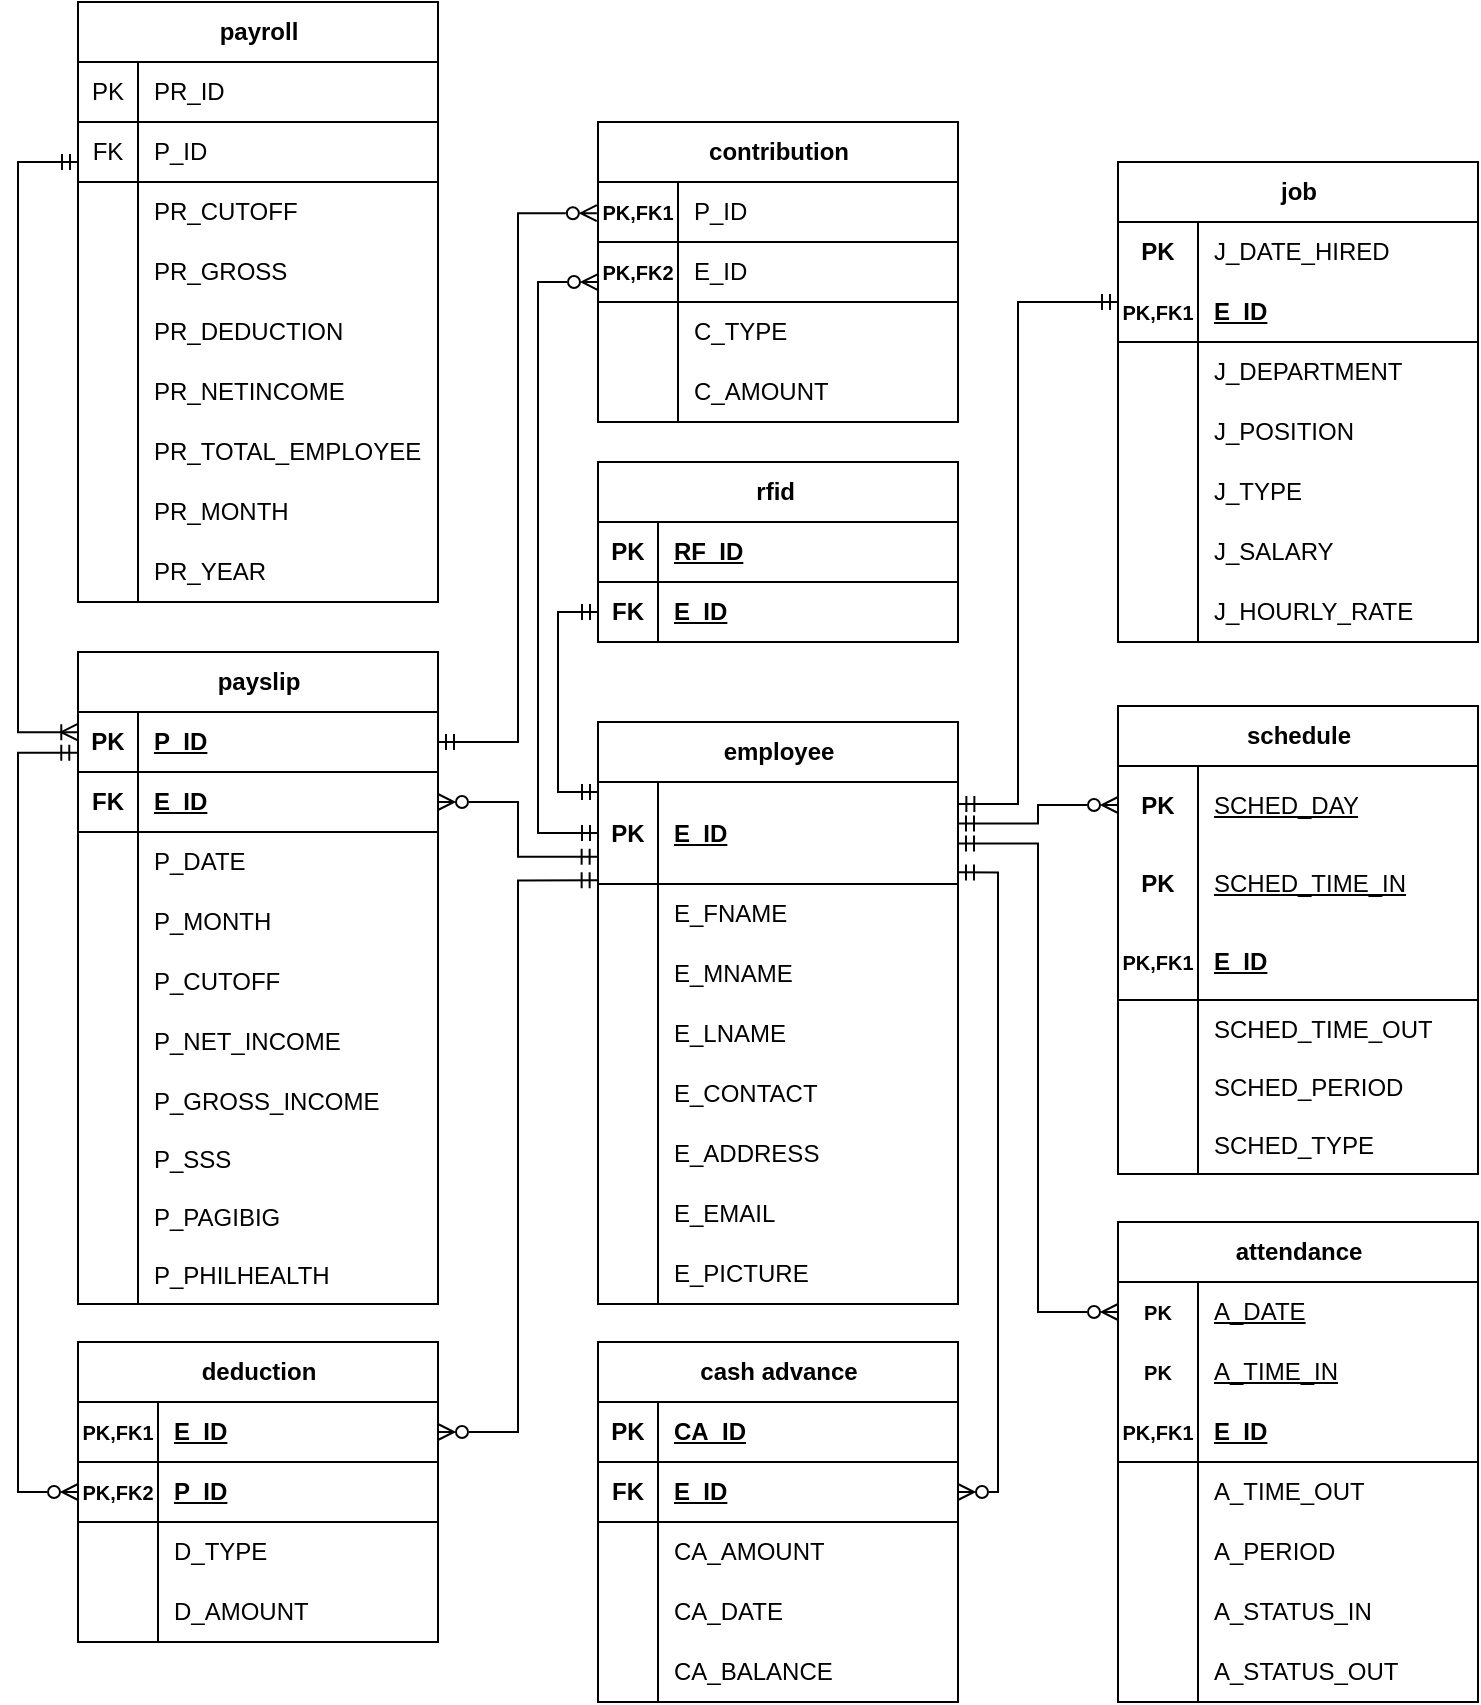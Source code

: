 <mxfile version="24.4.0" type="device">
  <diagram id="R2lEEEUBdFMjLlhIrx00" name="Page-1">
    <mxGraphModel dx="30" dy="532" grid="1" gridSize="10" guides="1" tooltips="1" connect="1" arrows="1" fold="1" page="1" pageScale="1" pageWidth="850" pageHeight="1100" math="0" shadow="0" extFonts="Permanent Marker^https://fonts.googleapis.com/css?family=Permanent+Marker">
      <root>
        <mxCell id="0" />
        <mxCell id="1" parent="0" />
        <mxCell id="NKGus29OURYXZO_qu3SV-1" value="employee" style="shape=table;startSize=30;container=1;collapsible=1;childLayout=tableLayout;fixedRows=1;rowLines=0;fontStyle=1;align=center;resizeLast=1;html=1;" parent="1" vertex="1">
          <mxGeometry x="1200" y="570" width="180" height="291" as="geometry" />
        </mxCell>
        <mxCell id="NKGus29OURYXZO_qu3SV-2" value="" style="shape=tableRow;horizontal=0;startSize=0;swimlaneHead=0;swimlaneBody=0;fillColor=none;collapsible=0;dropTarget=0;points=[[0,0.5],[1,0.5]];portConstraint=eastwest;top=0;left=0;right=0;bottom=1;" parent="NKGus29OURYXZO_qu3SV-1" vertex="1">
          <mxGeometry y="30" width="180" height="51" as="geometry" />
        </mxCell>
        <mxCell id="NKGus29OURYXZO_qu3SV-3" value="PK" style="shape=partialRectangle;connectable=0;fillColor=none;top=0;left=0;bottom=0;right=0;fontStyle=1;overflow=hidden;whiteSpace=wrap;html=1;" parent="NKGus29OURYXZO_qu3SV-2" vertex="1">
          <mxGeometry width="30" height="51" as="geometry">
            <mxRectangle width="30" height="51" as="alternateBounds" />
          </mxGeometry>
        </mxCell>
        <mxCell id="NKGus29OURYXZO_qu3SV-4" value="E_ID" style="shape=partialRectangle;connectable=0;fillColor=none;top=0;left=0;bottom=0;right=0;align=left;spacingLeft=6;fontStyle=5;overflow=hidden;whiteSpace=wrap;html=1;" parent="NKGus29OURYXZO_qu3SV-2" vertex="1">
          <mxGeometry x="30" width="150" height="51" as="geometry">
            <mxRectangle width="150" height="51" as="alternateBounds" />
          </mxGeometry>
        </mxCell>
        <mxCell id="NKGus29OURYXZO_qu3SV-5" value="" style="shape=tableRow;horizontal=0;startSize=0;swimlaneHead=0;swimlaneBody=0;fillColor=none;collapsible=0;dropTarget=0;points=[[0,0.5],[1,0.5]];portConstraint=eastwest;top=0;left=0;right=0;bottom=0;" parent="NKGus29OURYXZO_qu3SV-1" vertex="1">
          <mxGeometry y="81" width="180" height="30" as="geometry" />
        </mxCell>
        <mxCell id="NKGus29OURYXZO_qu3SV-6" value="" style="shape=partialRectangle;connectable=0;fillColor=none;top=0;left=0;bottom=0;right=0;editable=1;overflow=hidden;whiteSpace=wrap;html=1;" parent="NKGus29OURYXZO_qu3SV-5" vertex="1">
          <mxGeometry width="30" height="30" as="geometry">
            <mxRectangle width="30" height="30" as="alternateBounds" />
          </mxGeometry>
        </mxCell>
        <mxCell id="NKGus29OURYXZO_qu3SV-7" value="E_FNAME" style="shape=partialRectangle;connectable=0;fillColor=none;top=0;left=0;bottom=0;right=0;align=left;spacingLeft=6;overflow=hidden;whiteSpace=wrap;html=1;" parent="NKGus29OURYXZO_qu3SV-5" vertex="1">
          <mxGeometry x="30" width="150" height="30" as="geometry">
            <mxRectangle width="150" height="30" as="alternateBounds" />
          </mxGeometry>
        </mxCell>
        <mxCell id="NKGus29OURYXZO_qu3SV-8" value="" style="shape=tableRow;horizontal=0;startSize=0;swimlaneHead=0;swimlaneBody=0;fillColor=none;collapsible=0;dropTarget=0;points=[[0,0.5],[1,0.5]];portConstraint=eastwest;top=0;left=0;right=0;bottom=0;" parent="NKGus29OURYXZO_qu3SV-1" vertex="1">
          <mxGeometry y="111" width="180" height="30" as="geometry" />
        </mxCell>
        <mxCell id="NKGus29OURYXZO_qu3SV-9" value="" style="shape=partialRectangle;connectable=0;fillColor=none;top=0;left=0;bottom=0;right=0;editable=1;overflow=hidden;whiteSpace=wrap;html=1;" parent="NKGus29OURYXZO_qu3SV-8" vertex="1">
          <mxGeometry width="30" height="30" as="geometry">
            <mxRectangle width="30" height="30" as="alternateBounds" />
          </mxGeometry>
        </mxCell>
        <mxCell id="NKGus29OURYXZO_qu3SV-10" value="E_MNAME" style="shape=partialRectangle;connectable=0;fillColor=none;top=0;left=0;bottom=0;right=0;align=left;spacingLeft=6;overflow=hidden;whiteSpace=wrap;html=1;" parent="NKGus29OURYXZO_qu3SV-8" vertex="1">
          <mxGeometry x="30" width="150" height="30" as="geometry">
            <mxRectangle width="150" height="30" as="alternateBounds" />
          </mxGeometry>
        </mxCell>
        <mxCell id="NKGus29OURYXZO_qu3SV-11" value="" style="shape=tableRow;horizontal=0;startSize=0;swimlaneHead=0;swimlaneBody=0;fillColor=none;collapsible=0;dropTarget=0;points=[[0,0.5],[1,0.5]];portConstraint=eastwest;top=0;left=0;right=0;bottom=0;" parent="NKGus29OURYXZO_qu3SV-1" vertex="1">
          <mxGeometry y="141" width="180" height="30" as="geometry" />
        </mxCell>
        <mxCell id="NKGus29OURYXZO_qu3SV-12" value="" style="shape=partialRectangle;connectable=0;fillColor=none;top=0;left=0;bottom=0;right=0;editable=1;overflow=hidden;whiteSpace=wrap;html=1;" parent="NKGus29OURYXZO_qu3SV-11" vertex="1">
          <mxGeometry width="30" height="30" as="geometry">
            <mxRectangle width="30" height="30" as="alternateBounds" />
          </mxGeometry>
        </mxCell>
        <mxCell id="NKGus29OURYXZO_qu3SV-13" value="E_LNAME" style="shape=partialRectangle;connectable=0;fillColor=none;top=0;left=0;bottom=0;right=0;align=left;spacingLeft=6;overflow=hidden;whiteSpace=wrap;html=1;" parent="NKGus29OURYXZO_qu3SV-11" vertex="1">
          <mxGeometry x="30" width="150" height="30" as="geometry">
            <mxRectangle width="150" height="30" as="alternateBounds" />
          </mxGeometry>
        </mxCell>
        <mxCell id="NKGus29OURYXZO_qu3SV-14" value="" style="shape=tableRow;horizontal=0;startSize=0;swimlaneHead=0;swimlaneBody=0;fillColor=none;collapsible=0;dropTarget=0;points=[[0,0.5],[1,0.5]];portConstraint=eastwest;top=0;left=0;right=0;bottom=0;" parent="NKGus29OURYXZO_qu3SV-1" vertex="1">
          <mxGeometry y="171" width="180" height="30" as="geometry" />
        </mxCell>
        <mxCell id="NKGus29OURYXZO_qu3SV-15" value="" style="shape=partialRectangle;connectable=0;fillColor=none;top=0;left=0;bottom=0;right=0;editable=1;overflow=hidden;whiteSpace=wrap;html=1;" parent="NKGus29OURYXZO_qu3SV-14" vertex="1">
          <mxGeometry width="30" height="30" as="geometry">
            <mxRectangle width="30" height="30" as="alternateBounds" />
          </mxGeometry>
        </mxCell>
        <mxCell id="NKGus29OURYXZO_qu3SV-16" value="E_CONTACT" style="shape=partialRectangle;connectable=0;fillColor=none;top=0;left=0;bottom=0;right=0;align=left;spacingLeft=6;overflow=hidden;whiteSpace=wrap;html=1;" parent="NKGus29OURYXZO_qu3SV-14" vertex="1">
          <mxGeometry x="30" width="150" height="30" as="geometry">
            <mxRectangle width="150" height="30" as="alternateBounds" />
          </mxGeometry>
        </mxCell>
        <mxCell id="NKGus29OURYXZO_qu3SV-17" value="" style="shape=tableRow;horizontal=0;startSize=0;swimlaneHead=0;swimlaneBody=0;fillColor=none;collapsible=0;dropTarget=0;points=[[0,0.5],[1,0.5]];portConstraint=eastwest;top=0;left=0;right=0;bottom=0;" parent="NKGus29OURYXZO_qu3SV-1" vertex="1">
          <mxGeometry y="201" width="180" height="30" as="geometry" />
        </mxCell>
        <mxCell id="NKGus29OURYXZO_qu3SV-18" value="" style="shape=partialRectangle;connectable=0;fillColor=none;top=0;left=0;bottom=0;right=0;editable=1;overflow=hidden;whiteSpace=wrap;html=1;" parent="NKGus29OURYXZO_qu3SV-17" vertex="1">
          <mxGeometry width="30" height="30" as="geometry">
            <mxRectangle width="30" height="30" as="alternateBounds" />
          </mxGeometry>
        </mxCell>
        <mxCell id="NKGus29OURYXZO_qu3SV-19" value="E_ADDRESS" style="shape=partialRectangle;connectable=0;fillColor=none;top=0;left=0;bottom=0;right=0;align=left;spacingLeft=6;overflow=hidden;whiteSpace=wrap;html=1;" parent="NKGus29OURYXZO_qu3SV-17" vertex="1">
          <mxGeometry x="30" width="150" height="30" as="geometry">
            <mxRectangle width="150" height="30" as="alternateBounds" />
          </mxGeometry>
        </mxCell>
        <mxCell id="NKGus29OURYXZO_qu3SV-20" value="" style="shape=tableRow;horizontal=0;startSize=0;swimlaneHead=0;swimlaneBody=0;fillColor=none;collapsible=0;dropTarget=0;points=[[0,0.5],[1,0.5]];portConstraint=eastwest;top=0;left=0;right=0;bottom=0;" parent="NKGus29OURYXZO_qu3SV-1" vertex="1">
          <mxGeometry y="231" width="180" height="30" as="geometry" />
        </mxCell>
        <mxCell id="NKGus29OURYXZO_qu3SV-21" value="" style="shape=partialRectangle;connectable=0;fillColor=none;top=0;left=0;bottom=0;right=0;editable=1;overflow=hidden;whiteSpace=wrap;html=1;" parent="NKGus29OURYXZO_qu3SV-20" vertex="1">
          <mxGeometry width="30" height="30" as="geometry">
            <mxRectangle width="30" height="30" as="alternateBounds" />
          </mxGeometry>
        </mxCell>
        <mxCell id="NKGus29OURYXZO_qu3SV-22" value="E_EMAIL" style="shape=partialRectangle;connectable=0;fillColor=none;top=0;left=0;bottom=0;right=0;align=left;spacingLeft=6;overflow=hidden;whiteSpace=wrap;html=1;" parent="NKGus29OURYXZO_qu3SV-20" vertex="1">
          <mxGeometry x="30" width="150" height="30" as="geometry">
            <mxRectangle width="150" height="30" as="alternateBounds" />
          </mxGeometry>
        </mxCell>
        <mxCell id="NKGus29OURYXZO_qu3SV-23" value="" style="shape=tableRow;horizontal=0;startSize=0;swimlaneHead=0;swimlaneBody=0;fillColor=none;collapsible=0;dropTarget=0;points=[[0,0.5],[1,0.5]];portConstraint=eastwest;top=0;left=0;right=0;bottom=0;" parent="NKGus29OURYXZO_qu3SV-1" vertex="1">
          <mxGeometry y="261" width="180" height="30" as="geometry" />
        </mxCell>
        <mxCell id="NKGus29OURYXZO_qu3SV-24" value="" style="shape=partialRectangle;connectable=0;fillColor=none;top=0;left=0;bottom=0;right=0;editable=1;overflow=hidden;whiteSpace=wrap;html=1;" parent="NKGus29OURYXZO_qu3SV-23" vertex="1">
          <mxGeometry width="30" height="30" as="geometry">
            <mxRectangle width="30" height="30" as="alternateBounds" />
          </mxGeometry>
        </mxCell>
        <mxCell id="NKGus29OURYXZO_qu3SV-25" value="E_PICTURE" style="shape=partialRectangle;connectable=0;fillColor=none;top=0;left=0;bottom=0;right=0;align=left;spacingLeft=6;overflow=hidden;whiteSpace=wrap;html=1;" parent="NKGus29OURYXZO_qu3SV-23" vertex="1">
          <mxGeometry x="30" width="150" height="30" as="geometry">
            <mxRectangle width="150" height="30" as="alternateBounds" />
          </mxGeometry>
        </mxCell>
        <mxCell id="NKGus29OURYXZO_qu3SV-26" value="schedule" style="shape=table;startSize=30;container=1;collapsible=1;childLayout=tableLayout;fixedRows=1;rowLines=0;fontStyle=1;align=center;resizeLast=1;html=1;" parent="1" vertex="1">
          <mxGeometry x="1460" y="562" width="180" height="234" as="geometry" />
        </mxCell>
        <mxCell id="NKGus29OURYXZO_qu3SV-30" value="" style="shape=tableRow;horizontal=0;startSize=0;swimlaneHead=0;swimlaneBody=0;fillColor=none;collapsible=0;dropTarget=0;points=[[0,0.5],[1,0.5]];portConstraint=eastwest;top=0;left=0;right=0;bottom=0;" parent="NKGus29OURYXZO_qu3SV-26" vertex="1">
          <mxGeometry y="30" width="180" height="39" as="geometry" />
        </mxCell>
        <mxCell id="NKGus29OURYXZO_qu3SV-31" value="PK" style="shape=partialRectangle;connectable=0;fillColor=none;top=0;left=0;bottom=0;right=0;fontStyle=1;overflow=hidden;whiteSpace=wrap;html=1;" parent="NKGus29OURYXZO_qu3SV-30" vertex="1">
          <mxGeometry width="40" height="39" as="geometry">
            <mxRectangle width="40" height="39" as="alternateBounds" />
          </mxGeometry>
        </mxCell>
        <mxCell id="NKGus29OURYXZO_qu3SV-32" value="&lt;span style=&quot;font-weight: 400;&quot;&gt;SCHED_DAY&lt;/span&gt;" style="shape=partialRectangle;connectable=0;fillColor=none;top=0;left=0;bottom=0;right=0;align=left;spacingLeft=6;fontStyle=5;overflow=hidden;whiteSpace=wrap;html=1;" parent="NKGus29OURYXZO_qu3SV-30" vertex="1">
          <mxGeometry x="40" width="140" height="39" as="geometry">
            <mxRectangle width="140" height="39" as="alternateBounds" />
          </mxGeometry>
        </mxCell>
        <mxCell id="DUhTEBa6Awq-gUJHFPuI-20" value="" style="shape=tableRow;horizontal=0;startSize=0;swimlaneHead=0;swimlaneBody=0;fillColor=none;collapsible=0;dropTarget=0;points=[[0,0.5],[1,0.5]];portConstraint=eastwest;top=0;left=0;right=0;bottom=0;" parent="NKGus29OURYXZO_qu3SV-26" vertex="1">
          <mxGeometry y="69" width="180" height="39" as="geometry" />
        </mxCell>
        <mxCell id="DUhTEBa6Awq-gUJHFPuI-21" value="PK" style="shape=partialRectangle;connectable=0;fillColor=none;top=0;left=0;bottom=0;right=0;fontStyle=1;overflow=hidden;whiteSpace=wrap;html=1;" parent="DUhTEBa6Awq-gUJHFPuI-20" vertex="1">
          <mxGeometry width="40" height="39" as="geometry">
            <mxRectangle width="40" height="39" as="alternateBounds" />
          </mxGeometry>
        </mxCell>
        <mxCell id="DUhTEBa6Awq-gUJHFPuI-22" value="&lt;span style=&quot;font-weight: 400;&quot;&gt;SCHED_TIME_IN&lt;/span&gt;" style="shape=partialRectangle;connectable=0;fillColor=none;top=0;left=0;bottom=0;right=0;align=left;spacingLeft=6;fontStyle=5;overflow=hidden;whiteSpace=wrap;html=1;" parent="DUhTEBa6Awq-gUJHFPuI-20" vertex="1">
          <mxGeometry x="40" width="140" height="39" as="geometry">
            <mxRectangle width="140" height="39" as="alternateBounds" />
          </mxGeometry>
        </mxCell>
        <mxCell id="DUhTEBa6Awq-gUJHFPuI-23" value="" style="shape=tableRow;horizontal=0;startSize=0;swimlaneHead=0;swimlaneBody=0;fillColor=none;collapsible=0;dropTarget=0;points=[[0,0.5],[1,0.5]];portConstraint=eastwest;top=0;left=0;right=0;bottom=1;" parent="NKGus29OURYXZO_qu3SV-26" vertex="1">
          <mxGeometry y="108" width="180" height="39" as="geometry" />
        </mxCell>
        <mxCell id="DUhTEBa6Awq-gUJHFPuI-24" value="&lt;font style=&quot;font-size: 10px;&quot;&gt;PK,FK1&lt;/font&gt;" style="shape=partialRectangle;connectable=0;fillColor=none;top=0;left=0;bottom=0;right=0;fontStyle=1;overflow=hidden;whiteSpace=wrap;html=1;" parent="DUhTEBa6Awq-gUJHFPuI-23" vertex="1">
          <mxGeometry width="40" height="39" as="geometry">
            <mxRectangle width="40" height="39" as="alternateBounds" />
          </mxGeometry>
        </mxCell>
        <mxCell id="DUhTEBa6Awq-gUJHFPuI-25" value="E_ID" style="shape=partialRectangle;connectable=0;fillColor=none;top=0;left=0;bottom=0;right=0;align=left;spacingLeft=6;fontStyle=5;overflow=hidden;whiteSpace=wrap;html=1;" parent="DUhTEBa6Awq-gUJHFPuI-23" vertex="1">
          <mxGeometry x="40" width="140" height="39" as="geometry">
            <mxRectangle width="140" height="39" as="alternateBounds" />
          </mxGeometry>
        </mxCell>
        <mxCell id="NKGus29OURYXZO_qu3SV-39" value="" style="shape=tableRow;horizontal=0;startSize=0;swimlaneHead=0;swimlaneBody=0;fillColor=none;collapsible=0;dropTarget=0;points=[[0,0.5],[1,0.5]];portConstraint=eastwest;top=0;left=0;right=0;bottom=0;" parent="NKGus29OURYXZO_qu3SV-26" vertex="1">
          <mxGeometry y="147" width="180" height="29" as="geometry" />
        </mxCell>
        <mxCell id="NKGus29OURYXZO_qu3SV-40" value="" style="shape=partialRectangle;connectable=0;fillColor=none;top=0;left=0;bottom=0;right=0;editable=1;overflow=hidden;whiteSpace=wrap;html=1;" parent="NKGus29OURYXZO_qu3SV-39" vertex="1">
          <mxGeometry width="40" height="29" as="geometry">
            <mxRectangle width="40" height="29" as="alternateBounds" />
          </mxGeometry>
        </mxCell>
        <mxCell id="NKGus29OURYXZO_qu3SV-41" value="SCHED_TIME_OUT" style="shape=partialRectangle;connectable=0;fillColor=none;top=0;left=0;bottom=0;right=0;align=left;spacingLeft=6;overflow=hidden;whiteSpace=wrap;html=1;" parent="NKGus29OURYXZO_qu3SV-39" vertex="1">
          <mxGeometry x="40" width="140" height="29" as="geometry">
            <mxRectangle width="140" height="29" as="alternateBounds" />
          </mxGeometry>
        </mxCell>
        <mxCell id="00YHLjf9Mk6VV6ZRMfz9-4" value="" style="shape=tableRow;horizontal=0;startSize=0;swimlaneHead=0;swimlaneBody=0;fillColor=none;collapsible=0;dropTarget=0;points=[[0,0.5],[1,0.5]];portConstraint=eastwest;top=0;left=0;right=0;bottom=0;" parent="NKGus29OURYXZO_qu3SV-26" vertex="1">
          <mxGeometry y="176" width="180" height="29" as="geometry" />
        </mxCell>
        <mxCell id="00YHLjf9Mk6VV6ZRMfz9-5" value="" style="shape=partialRectangle;connectable=0;fillColor=none;top=0;left=0;bottom=0;right=0;editable=1;overflow=hidden;whiteSpace=wrap;html=1;" parent="00YHLjf9Mk6VV6ZRMfz9-4" vertex="1">
          <mxGeometry width="40" height="29" as="geometry">
            <mxRectangle width="40" height="29" as="alternateBounds" />
          </mxGeometry>
        </mxCell>
        <mxCell id="00YHLjf9Mk6VV6ZRMfz9-6" value="SCHED_PERIOD" style="shape=partialRectangle;connectable=0;fillColor=none;top=0;left=0;bottom=0;right=0;align=left;spacingLeft=6;overflow=hidden;whiteSpace=wrap;html=1;" parent="00YHLjf9Mk6VV6ZRMfz9-4" vertex="1">
          <mxGeometry x="40" width="140" height="29" as="geometry">
            <mxRectangle width="140" height="29" as="alternateBounds" />
          </mxGeometry>
        </mxCell>
        <mxCell id="00YHLjf9Mk6VV6ZRMfz9-1" value="" style="shape=tableRow;horizontal=0;startSize=0;swimlaneHead=0;swimlaneBody=0;fillColor=none;collapsible=0;dropTarget=0;points=[[0,0.5],[1,0.5]];portConstraint=eastwest;top=0;left=0;right=0;bottom=0;" parent="NKGus29OURYXZO_qu3SV-26" vertex="1">
          <mxGeometry y="205" width="180" height="29" as="geometry" />
        </mxCell>
        <mxCell id="00YHLjf9Mk6VV6ZRMfz9-2" value="" style="shape=partialRectangle;connectable=0;fillColor=none;top=0;left=0;bottom=0;right=0;editable=1;overflow=hidden;whiteSpace=wrap;html=1;" parent="00YHLjf9Mk6VV6ZRMfz9-1" vertex="1">
          <mxGeometry width="40" height="29" as="geometry">
            <mxRectangle width="40" height="29" as="alternateBounds" />
          </mxGeometry>
        </mxCell>
        <mxCell id="00YHLjf9Mk6VV6ZRMfz9-3" value="SCHED_TYPE" style="shape=partialRectangle;connectable=0;fillColor=none;top=0;left=0;bottom=0;right=0;align=left;spacingLeft=6;overflow=hidden;whiteSpace=wrap;html=1;" parent="00YHLjf9Mk6VV6ZRMfz9-1" vertex="1">
          <mxGeometry x="40" width="140" height="29" as="geometry">
            <mxRectangle width="140" height="29" as="alternateBounds" />
          </mxGeometry>
        </mxCell>
        <mxCell id="NKGus29OURYXZO_qu3SV-51" value="cash advance" style="shape=table;startSize=30;container=1;collapsible=1;childLayout=tableLayout;fixedRows=1;rowLines=0;fontStyle=1;align=center;resizeLast=1;html=1;" parent="1" vertex="1">
          <mxGeometry x="1200" y="880" width="180" height="180" as="geometry">
            <mxRectangle x="1186" y="640" width="110" height="30" as="alternateBounds" />
          </mxGeometry>
        </mxCell>
        <mxCell id="NKGus29OURYXZO_qu3SV-52" value="" style="shape=tableRow;horizontal=0;startSize=0;swimlaneHead=0;swimlaneBody=0;fillColor=none;collapsible=0;dropTarget=0;points=[[0,0.5],[1,0.5]];portConstraint=eastwest;top=0;left=0;right=0;bottom=1;" parent="NKGus29OURYXZO_qu3SV-51" vertex="1">
          <mxGeometry y="30" width="180" height="30" as="geometry" />
        </mxCell>
        <mxCell id="NKGus29OURYXZO_qu3SV-53" value="PK" style="shape=partialRectangle;connectable=0;fillColor=none;top=0;left=0;bottom=0;right=0;fontStyle=1;overflow=hidden;whiteSpace=wrap;html=1;" parent="NKGus29OURYXZO_qu3SV-52" vertex="1">
          <mxGeometry width="30" height="30" as="geometry">
            <mxRectangle width="30" height="30" as="alternateBounds" />
          </mxGeometry>
        </mxCell>
        <mxCell id="NKGus29OURYXZO_qu3SV-54" value="CA_ID" style="shape=partialRectangle;connectable=0;fillColor=none;top=0;left=0;bottom=0;right=0;align=left;spacingLeft=6;fontStyle=5;overflow=hidden;whiteSpace=wrap;html=1;" parent="NKGus29OURYXZO_qu3SV-52" vertex="1">
          <mxGeometry x="30" width="150" height="30" as="geometry">
            <mxRectangle width="150" height="30" as="alternateBounds" />
          </mxGeometry>
        </mxCell>
        <mxCell id="NKGus29OURYXZO_qu3SV-55" value="" style="shape=tableRow;horizontal=0;startSize=0;swimlaneHead=0;swimlaneBody=0;fillColor=none;collapsible=0;dropTarget=0;points=[[0,0.5],[1,0.5]];portConstraint=eastwest;top=0;left=0;right=0;bottom=1;" parent="NKGus29OURYXZO_qu3SV-51" vertex="1">
          <mxGeometry y="60" width="180" height="30" as="geometry" />
        </mxCell>
        <mxCell id="NKGus29OURYXZO_qu3SV-56" value="&lt;b&gt;FK&lt;/b&gt;" style="shape=partialRectangle;connectable=0;fillColor=none;top=0;left=0;bottom=0;right=0;editable=1;overflow=hidden;whiteSpace=wrap;html=1;" parent="NKGus29OURYXZO_qu3SV-55" vertex="1">
          <mxGeometry width="30" height="30" as="geometry">
            <mxRectangle width="30" height="30" as="alternateBounds" />
          </mxGeometry>
        </mxCell>
        <mxCell id="NKGus29OURYXZO_qu3SV-57" value="&lt;span style=&quot;font-weight: 700; text-decoration-line: underline;&quot;&gt;E_ID&lt;/span&gt;" style="shape=partialRectangle;connectable=0;fillColor=none;top=0;left=0;bottom=0;right=0;align=left;spacingLeft=6;overflow=hidden;whiteSpace=wrap;html=1;" parent="NKGus29OURYXZO_qu3SV-55" vertex="1">
          <mxGeometry x="30" width="150" height="30" as="geometry">
            <mxRectangle width="150" height="30" as="alternateBounds" />
          </mxGeometry>
        </mxCell>
        <mxCell id="NKGus29OURYXZO_qu3SV-64" value="" style="shape=tableRow;horizontal=0;startSize=0;swimlaneHead=0;swimlaneBody=0;fillColor=none;collapsible=0;dropTarget=0;points=[[0,0.5],[1,0.5]];portConstraint=eastwest;top=0;left=0;right=0;bottom=0;" parent="NKGus29OURYXZO_qu3SV-51" vertex="1">
          <mxGeometry y="90" width="180" height="30" as="geometry" />
        </mxCell>
        <mxCell id="NKGus29OURYXZO_qu3SV-65" value="" style="shape=partialRectangle;connectable=0;fillColor=none;top=0;left=0;bottom=0;right=0;editable=1;overflow=hidden;whiteSpace=wrap;html=1;" parent="NKGus29OURYXZO_qu3SV-64" vertex="1">
          <mxGeometry width="30" height="30" as="geometry">
            <mxRectangle width="30" height="30" as="alternateBounds" />
          </mxGeometry>
        </mxCell>
        <mxCell id="NKGus29OURYXZO_qu3SV-66" value="CA_AMOUNT" style="shape=partialRectangle;connectable=0;fillColor=none;top=0;left=0;bottom=0;right=0;align=left;spacingLeft=6;overflow=hidden;whiteSpace=wrap;html=1;" parent="NKGus29OURYXZO_qu3SV-64" vertex="1">
          <mxGeometry x="30" width="150" height="30" as="geometry">
            <mxRectangle width="150" height="30" as="alternateBounds" />
          </mxGeometry>
        </mxCell>
        <mxCell id="NKGus29OURYXZO_qu3SV-67" value="" style="shape=tableRow;horizontal=0;startSize=0;swimlaneHead=0;swimlaneBody=0;fillColor=none;collapsible=0;dropTarget=0;points=[[0,0.5],[1,0.5]];portConstraint=eastwest;top=0;left=0;right=0;bottom=0;" parent="NKGus29OURYXZO_qu3SV-51" vertex="1">
          <mxGeometry y="120" width="180" height="30" as="geometry" />
        </mxCell>
        <mxCell id="NKGus29OURYXZO_qu3SV-68" value="" style="shape=partialRectangle;connectable=0;fillColor=none;top=0;left=0;bottom=0;right=0;editable=1;overflow=hidden;whiteSpace=wrap;html=1;" parent="NKGus29OURYXZO_qu3SV-67" vertex="1">
          <mxGeometry width="30" height="30" as="geometry">
            <mxRectangle width="30" height="30" as="alternateBounds" />
          </mxGeometry>
        </mxCell>
        <mxCell id="NKGus29OURYXZO_qu3SV-69" value="CA_DATE" style="shape=partialRectangle;connectable=0;fillColor=none;top=0;left=0;bottom=0;right=0;align=left;spacingLeft=6;overflow=hidden;whiteSpace=wrap;html=1;" parent="NKGus29OURYXZO_qu3SV-67" vertex="1">
          <mxGeometry x="30" width="150" height="30" as="geometry">
            <mxRectangle width="150" height="30" as="alternateBounds" />
          </mxGeometry>
        </mxCell>
        <mxCell id="NKGus29OURYXZO_qu3SV-70" value="" style="shape=tableRow;horizontal=0;startSize=0;swimlaneHead=0;swimlaneBody=0;fillColor=none;collapsible=0;dropTarget=0;points=[[0,0.5],[1,0.5]];portConstraint=eastwest;top=0;left=0;right=0;bottom=0;" parent="NKGus29OURYXZO_qu3SV-51" vertex="1">
          <mxGeometry y="150" width="180" height="30" as="geometry" />
        </mxCell>
        <mxCell id="NKGus29OURYXZO_qu3SV-71" value="" style="shape=partialRectangle;connectable=0;fillColor=none;top=0;left=0;bottom=0;right=0;editable=1;overflow=hidden;whiteSpace=wrap;html=1;" parent="NKGus29OURYXZO_qu3SV-70" vertex="1">
          <mxGeometry width="30" height="30" as="geometry">
            <mxRectangle width="30" height="30" as="alternateBounds" />
          </mxGeometry>
        </mxCell>
        <mxCell id="NKGus29OURYXZO_qu3SV-72" value="CA_BALANCE" style="shape=partialRectangle;connectable=0;fillColor=none;top=0;left=0;bottom=0;right=0;align=left;spacingLeft=6;overflow=hidden;whiteSpace=wrap;html=1;" parent="NKGus29OURYXZO_qu3SV-70" vertex="1">
          <mxGeometry x="30" width="150" height="30" as="geometry">
            <mxRectangle width="150" height="30" as="alternateBounds" />
          </mxGeometry>
        </mxCell>
        <mxCell id="NKGus29OURYXZO_qu3SV-92" value="attendance" style="shape=table;startSize=30;container=1;collapsible=1;childLayout=tableLayout;fixedRows=1;rowLines=0;fontStyle=1;align=center;resizeLast=1;html=1;" parent="1" vertex="1">
          <mxGeometry x="1460" y="820" width="180" height="240" as="geometry" />
        </mxCell>
        <mxCell id="NKGus29OURYXZO_qu3SV-96" value="" style="shape=tableRow;horizontal=0;startSize=0;swimlaneHead=0;swimlaneBody=0;fillColor=none;collapsible=0;dropTarget=0;points=[[0,0.5],[1,0.5]];portConstraint=eastwest;top=0;left=0;right=0;bottom=0;" parent="NKGus29OURYXZO_qu3SV-92" vertex="1">
          <mxGeometry y="30" width="180" height="30" as="geometry" />
        </mxCell>
        <mxCell id="NKGus29OURYXZO_qu3SV-97" value="&lt;span style=&quot;font-size: 10px;&quot;&gt;PK&lt;/span&gt;" style="shape=partialRectangle;connectable=0;fillColor=none;top=0;left=0;bottom=0;right=0;fontStyle=1;overflow=hidden;whiteSpace=wrap;html=1;" parent="NKGus29OURYXZO_qu3SV-96" vertex="1">
          <mxGeometry width="40" height="30" as="geometry">
            <mxRectangle width="40" height="30" as="alternateBounds" />
          </mxGeometry>
        </mxCell>
        <mxCell id="NKGus29OURYXZO_qu3SV-98" value="&lt;span style=&quot;font-weight: 400;&quot;&gt;A_DATE&lt;/span&gt;" style="shape=partialRectangle;connectable=0;fillColor=none;top=0;left=0;bottom=0;right=0;align=left;spacingLeft=6;fontStyle=5;overflow=hidden;whiteSpace=wrap;html=1;" parent="NKGus29OURYXZO_qu3SV-96" vertex="1">
          <mxGeometry x="40" width="140" height="30" as="geometry">
            <mxRectangle width="140" height="30" as="alternateBounds" />
          </mxGeometry>
        </mxCell>
        <mxCell id="DUhTEBa6Awq-gUJHFPuI-8" value="" style="shape=tableRow;horizontal=0;startSize=0;swimlaneHead=0;swimlaneBody=0;fillColor=none;collapsible=0;dropTarget=0;points=[[0,0.5],[1,0.5]];portConstraint=eastwest;top=0;left=0;right=0;bottom=0;" parent="NKGus29OURYXZO_qu3SV-92" vertex="1">
          <mxGeometry y="60" width="180" height="30" as="geometry" />
        </mxCell>
        <mxCell id="DUhTEBa6Awq-gUJHFPuI-9" value="&lt;span style=&quot;font-size: 10px;&quot;&gt;PK&lt;/span&gt;" style="shape=partialRectangle;connectable=0;fillColor=none;top=0;left=0;bottom=0;right=0;fontStyle=1;overflow=hidden;whiteSpace=wrap;html=1;" parent="DUhTEBa6Awq-gUJHFPuI-8" vertex="1">
          <mxGeometry width="40" height="30" as="geometry">
            <mxRectangle width="40" height="30" as="alternateBounds" />
          </mxGeometry>
        </mxCell>
        <mxCell id="DUhTEBa6Awq-gUJHFPuI-10" value="&lt;span style=&quot;font-weight: 400;&quot;&gt;A_TIME_IN&lt;/span&gt;" style="shape=partialRectangle;connectable=0;fillColor=none;top=0;left=0;bottom=0;right=0;align=left;spacingLeft=6;fontStyle=5;overflow=hidden;whiteSpace=wrap;html=1;" parent="DUhTEBa6Awq-gUJHFPuI-8" vertex="1">
          <mxGeometry x="40" width="140" height="30" as="geometry">
            <mxRectangle width="140" height="30" as="alternateBounds" />
          </mxGeometry>
        </mxCell>
        <mxCell id="DUhTEBa6Awq-gUJHFPuI-11" value="" style="shape=tableRow;horizontal=0;startSize=0;swimlaneHead=0;swimlaneBody=0;fillColor=none;collapsible=0;dropTarget=0;points=[[0,0.5],[1,0.5]];portConstraint=eastwest;top=0;left=0;right=0;bottom=1;" parent="NKGus29OURYXZO_qu3SV-92" vertex="1">
          <mxGeometry y="90" width="180" height="30" as="geometry" />
        </mxCell>
        <mxCell id="DUhTEBa6Awq-gUJHFPuI-12" value="&lt;span style=&quot;font-size: 10px;&quot;&gt;PK,FK1&lt;/span&gt;" style="shape=partialRectangle;connectable=0;fillColor=none;top=0;left=0;bottom=0;right=0;fontStyle=1;overflow=hidden;whiteSpace=wrap;html=1;" parent="DUhTEBa6Awq-gUJHFPuI-11" vertex="1">
          <mxGeometry width="40" height="30" as="geometry">
            <mxRectangle width="40" height="30" as="alternateBounds" />
          </mxGeometry>
        </mxCell>
        <mxCell id="DUhTEBa6Awq-gUJHFPuI-13" value="E_ID" style="shape=partialRectangle;connectable=0;fillColor=none;top=0;left=0;bottom=0;right=0;align=left;spacingLeft=6;fontStyle=5;overflow=hidden;whiteSpace=wrap;html=1;" parent="DUhTEBa6Awq-gUJHFPuI-11" vertex="1">
          <mxGeometry x="40" width="140" height="30" as="geometry">
            <mxRectangle width="140" height="30" as="alternateBounds" />
          </mxGeometry>
        </mxCell>
        <mxCell id="NKGus29OURYXZO_qu3SV-105" value="" style="shape=tableRow;horizontal=0;startSize=0;swimlaneHead=0;swimlaneBody=0;fillColor=none;collapsible=0;dropTarget=0;points=[[0,0.5],[1,0.5]];portConstraint=eastwest;top=0;left=0;right=0;bottom=0;" parent="NKGus29OURYXZO_qu3SV-92" vertex="1">
          <mxGeometry y="120" width="180" height="30" as="geometry" />
        </mxCell>
        <mxCell id="NKGus29OURYXZO_qu3SV-106" value="" style="shape=partialRectangle;connectable=0;fillColor=none;top=0;left=0;bottom=0;right=0;editable=1;overflow=hidden;whiteSpace=wrap;html=1;" parent="NKGus29OURYXZO_qu3SV-105" vertex="1">
          <mxGeometry width="40" height="30" as="geometry">
            <mxRectangle width="40" height="30" as="alternateBounds" />
          </mxGeometry>
        </mxCell>
        <mxCell id="NKGus29OURYXZO_qu3SV-107" value="A_TIME_OUT" style="shape=partialRectangle;connectable=0;fillColor=none;top=0;left=0;bottom=0;right=0;align=left;spacingLeft=6;overflow=hidden;whiteSpace=wrap;html=1;" parent="NKGus29OURYXZO_qu3SV-105" vertex="1">
          <mxGeometry x="40" width="140" height="30" as="geometry">
            <mxRectangle width="140" height="30" as="alternateBounds" />
          </mxGeometry>
        </mxCell>
        <mxCell id="00YHLjf9Mk6VV6ZRMfz9-10" value="" style="shape=tableRow;horizontal=0;startSize=0;swimlaneHead=0;swimlaneBody=0;fillColor=none;collapsible=0;dropTarget=0;points=[[0,0.5],[1,0.5]];portConstraint=eastwest;top=0;left=0;right=0;bottom=0;" parent="NKGus29OURYXZO_qu3SV-92" vertex="1">
          <mxGeometry y="150" width="180" height="30" as="geometry" />
        </mxCell>
        <mxCell id="00YHLjf9Mk6VV6ZRMfz9-11" value="" style="shape=partialRectangle;connectable=0;fillColor=none;top=0;left=0;bottom=0;right=0;editable=1;overflow=hidden;whiteSpace=wrap;html=1;" parent="00YHLjf9Mk6VV6ZRMfz9-10" vertex="1">
          <mxGeometry width="40" height="30" as="geometry">
            <mxRectangle width="40" height="30" as="alternateBounds" />
          </mxGeometry>
        </mxCell>
        <mxCell id="00YHLjf9Mk6VV6ZRMfz9-12" value="A_PERIOD" style="shape=partialRectangle;connectable=0;fillColor=none;top=0;left=0;bottom=0;right=0;align=left;spacingLeft=6;overflow=hidden;whiteSpace=wrap;html=1;" parent="00YHLjf9Mk6VV6ZRMfz9-10" vertex="1">
          <mxGeometry x="40" width="140" height="30" as="geometry">
            <mxRectangle width="140" height="30" as="alternateBounds" />
          </mxGeometry>
        </mxCell>
        <mxCell id="NKGus29OURYXZO_qu3SV-108" value="" style="shape=tableRow;horizontal=0;startSize=0;swimlaneHead=0;swimlaneBody=0;fillColor=none;collapsible=0;dropTarget=0;points=[[0,0.5],[1,0.5]];portConstraint=eastwest;top=0;left=0;right=0;bottom=0;" parent="NKGus29OURYXZO_qu3SV-92" vertex="1">
          <mxGeometry y="180" width="180" height="30" as="geometry" />
        </mxCell>
        <mxCell id="NKGus29OURYXZO_qu3SV-109" value="" style="shape=partialRectangle;connectable=0;fillColor=none;top=0;left=0;bottom=0;right=0;editable=1;overflow=hidden;whiteSpace=wrap;html=1;" parent="NKGus29OURYXZO_qu3SV-108" vertex="1">
          <mxGeometry width="40" height="30" as="geometry">
            <mxRectangle width="40" height="30" as="alternateBounds" />
          </mxGeometry>
        </mxCell>
        <mxCell id="NKGus29OURYXZO_qu3SV-110" value="A_STATUS_IN" style="shape=partialRectangle;connectable=0;fillColor=none;top=0;left=0;bottom=0;right=0;align=left;spacingLeft=6;overflow=hidden;whiteSpace=wrap;html=1;" parent="NKGus29OURYXZO_qu3SV-108" vertex="1">
          <mxGeometry x="40" width="140" height="30" as="geometry">
            <mxRectangle width="140" height="30" as="alternateBounds" />
          </mxGeometry>
        </mxCell>
        <mxCell id="00YHLjf9Mk6VV6ZRMfz9-7" value="" style="shape=tableRow;horizontal=0;startSize=0;swimlaneHead=0;swimlaneBody=0;fillColor=none;collapsible=0;dropTarget=0;points=[[0,0.5],[1,0.5]];portConstraint=eastwest;top=0;left=0;right=0;bottom=0;" parent="NKGus29OURYXZO_qu3SV-92" vertex="1">
          <mxGeometry y="210" width="180" height="30" as="geometry" />
        </mxCell>
        <mxCell id="00YHLjf9Mk6VV6ZRMfz9-8" value="" style="shape=partialRectangle;connectable=0;fillColor=none;top=0;left=0;bottom=0;right=0;editable=1;overflow=hidden;whiteSpace=wrap;html=1;" parent="00YHLjf9Mk6VV6ZRMfz9-7" vertex="1">
          <mxGeometry width="40" height="30" as="geometry">
            <mxRectangle width="40" height="30" as="alternateBounds" />
          </mxGeometry>
        </mxCell>
        <mxCell id="00YHLjf9Mk6VV6ZRMfz9-9" value="A_STATUS_OUT" style="shape=partialRectangle;connectable=0;fillColor=none;top=0;left=0;bottom=0;right=0;align=left;spacingLeft=6;overflow=hidden;whiteSpace=wrap;html=1;" parent="00YHLjf9Mk6VV6ZRMfz9-7" vertex="1">
          <mxGeometry x="40" width="140" height="30" as="geometry">
            <mxRectangle width="140" height="30" as="alternateBounds" />
          </mxGeometry>
        </mxCell>
        <mxCell id="NKGus29OURYXZO_qu3SV-111" value="job" style="shape=table;startSize=30;container=1;collapsible=1;childLayout=tableLayout;fixedRows=1;rowLines=0;fontStyle=1;align=center;resizeLast=1;html=1;" parent="1" vertex="1">
          <mxGeometry x="1460" y="290" width="180" height="240" as="geometry" />
        </mxCell>
        <mxCell id="abov8PuPKm8U_qGRs0_h-1" value="" style="shape=tableRow;horizontal=0;startSize=0;swimlaneHead=0;swimlaneBody=0;fillColor=none;collapsible=0;dropTarget=0;points=[[0,0.5],[1,0.5]];portConstraint=eastwest;top=0;left=0;right=0;bottom=0;" parent="NKGus29OURYXZO_qu3SV-111" vertex="1">
          <mxGeometry y="30" width="180" height="30" as="geometry" />
        </mxCell>
        <mxCell id="abov8PuPKm8U_qGRs0_h-2" value="&lt;b&gt;PK&lt;/b&gt;" style="shape=partialRectangle;connectable=0;fillColor=none;top=0;left=0;bottom=0;right=0;editable=1;overflow=hidden;whiteSpace=wrap;html=1;" parent="abov8PuPKm8U_qGRs0_h-1" vertex="1">
          <mxGeometry width="40" height="30" as="geometry">
            <mxRectangle width="40" height="30" as="alternateBounds" />
          </mxGeometry>
        </mxCell>
        <mxCell id="abov8PuPKm8U_qGRs0_h-3" value="J_DATE_HIRED" style="shape=partialRectangle;connectable=0;fillColor=none;top=0;left=0;bottom=0;right=0;align=left;spacingLeft=6;overflow=hidden;whiteSpace=wrap;html=1;" parent="abov8PuPKm8U_qGRs0_h-1" vertex="1">
          <mxGeometry x="40" width="140" height="30" as="geometry">
            <mxRectangle width="140" height="30" as="alternateBounds" />
          </mxGeometry>
        </mxCell>
        <mxCell id="NKGus29OURYXZO_qu3SV-115" value="" style="shape=tableRow;horizontal=0;startSize=0;swimlaneHead=0;swimlaneBody=0;fillColor=none;collapsible=0;dropTarget=0;points=[[0,0.5],[1,0.5]];portConstraint=eastwest;top=0;left=0;right=0;bottom=1;" parent="NKGus29OURYXZO_qu3SV-111" vertex="1">
          <mxGeometry y="60" width="180" height="30" as="geometry" />
        </mxCell>
        <mxCell id="NKGus29OURYXZO_qu3SV-116" value="&lt;div&gt;&lt;span style=&quot;font-size: 10px;&quot;&gt;&lt;b&gt;PK,FK1&lt;/b&gt;&lt;/span&gt;&lt;/div&gt;" style="shape=partialRectangle;connectable=0;fillColor=none;top=0;left=0;bottom=0;right=0;editable=1;overflow=hidden;whiteSpace=wrap;html=1;" parent="NKGus29OURYXZO_qu3SV-115" vertex="1">
          <mxGeometry width="40" height="30" as="geometry">
            <mxRectangle width="40" height="30" as="alternateBounds" />
          </mxGeometry>
        </mxCell>
        <mxCell id="NKGus29OURYXZO_qu3SV-117" value="&lt;span style=&quot;font-weight: 700; text-decoration-line: underline;&quot;&gt;E_ID&lt;/span&gt;" style="shape=partialRectangle;connectable=0;fillColor=none;top=0;left=0;bottom=0;right=0;align=left;spacingLeft=6;overflow=hidden;whiteSpace=wrap;html=1;" parent="NKGus29OURYXZO_qu3SV-115" vertex="1">
          <mxGeometry x="40" width="140" height="30" as="geometry">
            <mxRectangle width="140" height="30" as="alternateBounds" />
          </mxGeometry>
        </mxCell>
        <mxCell id="NKGus29OURYXZO_qu3SV-118" value="" style="shape=tableRow;horizontal=0;startSize=0;swimlaneHead=0;swimlaneBody=0;fillColor=none;collapsible=0;dropTarget=0;points=[[0,0.5],[1,0.5]];portConstraint=eastwest;top=0;left=0;right=0;bottom=0;" parent="NKGus29OURYXZO_qu3SV-111" vertex="1">
          <mxGeometry y="90" width="180" height="30" as="geometry" />
        </mxCell>
        <mxCell id="NKGus29OURYXZO_qu3SV-119" value="" style="shape=partialRectangle;connectable=0;fillColor=none;top=0;left=0;bottom=0;right=0;editable=1;overflow=hidden;whiteSpace=wrap;html=1;" parent="NKGus29OURYXZO_qu3SV-118" vertex="1">
          <mxGeometry width="40" height="30" as="geometry">
            <mxRectangle width="40" height="30" as="alternateBounds" />
          </mxGeometry>
        </mxCell>
        <mxCell id="NKGus29OURYXZO_qu3SV-120" value="J_DEPARTMENT" style="shape=partialRectangle;connectable=0;fillColor=none;top=0;left=0;bottom=0;right=0;align=left;spacingLeft=6;overflow=hidden;whiteSpace=wrap;html=1;" parent="NKGus29OURYXZO_qu3SV-118" vertex="1">
          <mxGeometry x="40" width="140" height="30" as="geometry">
            <mxRectangle width="140" height="30" as="alternateBounds" />
          </mxGeometry>
        </mxCell>
        <mxCell id="NKGus29OURYXZO_qu3SV-121" value="" style="shape=tableRow;horizontal=0;startSize=0;swimlaneHead=0;swimlaneBody=0;fillColor=none;collapsible=0;dropTarget=0;points=[[0,0.5],[1,0.5]];portConstraint=eastwest;top=0;left=0;right=0;bottom=0;" parent="NKGus29OURYXZO_qu3SV-111" vertex="1">
          <mxGeometry y="120" width="180" height="30" as="geometry" />
        </mxCell>
        <mxCell id="NKGus29OURYXZO_qu3SV-122" value="" style="shape=partialRectangle;connectable=0;fillColor=none;top=0;left=0;bottom=0;right=0;editable=1;overflow=hidden;whiteSpace=wrap;html=1;" parent="NKGus29OURYXZO_qu3SV-121" vertex="1">
          <mxGeometry width="40" height="30" as="geometry">
            <mxRectangle width="40" height="30" as="alternateBounds" />
          </mxGeometry>
        </mxCell>
        <mxCell id="NKGus29OURYXZO_qu3SV-123" value="J_POSITION" style="shape=partialRectangle;connectable=0;fillColor=none;top=0;left=0;bottom=0;right=0;align=left;spacingLeft=6;overflow=hidden;whiteSpace=wrap;html=1;" parent="NKGus29OURYXZO_qu3SV-121" vertex="1">
          <mxGeometry x="40" width="140" height="30" as="geometry">
            <mxRectangle width="140" height="30" as="alternateBounds" />
          </mxGeometry>
        </mxCell>
        <mxCell id="NKGus29OURYXZO_qu3SV-124" value="" style="shape=tableRow;horizontal=0;startSize=0;swimlaneHead=0;swimlaneBody=0;fillColor=none;collapsible=0;dropTarget=0;points=[[0,0.5],[1,0.5]];portConstraint=eastwest;top=0;left=0;right=0;bottom=0;" parent="NKGus29OURYXZO_qu3SV-111" vertex="1">
          <mxGeometry y="150" width="180" height="30" as="geometry" />
        </mxCell>
        <mxCell id="NKGus29OURYXZO_qu3SV-125" value="" style="shape=partialRectangle;connectable=0;fillColor=none;top=0;left=0;bottom=0;right=0;editable=1;overflow=hidden;whiteSpace=wrap;html=1;" parent="NKGus29OURYXZO_qu3SV-124" vertex="1">
          <mxGeometry width="40" height="30" as="geometry">
            <mxRectangle width="40" height="30" as="alternateBounds" />
          </mxGeometry>
        </mxCell>
        <mxCell id="NKGus29OURYXZO_qu3SV-126" value="J_TYPE" style="shape=partialRectangle;connectable=0;fillColor=none;top=0;left=0;bottom=0;right=0;align=left;spacingLeft=6;overflow=hidden;whiteSpace=wrap;html=1;" parent="NKGus29OURYXZO_qu3SV-124" vertex="1">
          <mxGeometry x="40" width="140" height="30" as="geometry">
            <mxRectangle width="140" height="30" as="alternateBounds" />
          </mxGeometry>
        </mxCell>
        <mxCell id="NKGus29OURYXZO_qu3SV-127" value="" style="shape=tableRow;horizontal=0;startSize=0;swimlaneHead=0;swimlaneBody=0;fillColor=none;collapsible=0;dropTarget=0;points=[[0,0.5],[1,0.5]];portConstraint=eastwest;top=0;left=0;right=0;bottom=0;" parent="NKGus29OURYXZO_qu3SV-111" vertex="1">
          <mxGeometry y="180" width="180" height="30" as="geometry" />
        </mxCell>
        <mxCell id="NKGus29OURYXZO_qu3SV-128" value="" style="shape=partialRectangle;connectable=0;fillColor=none;top=0;left=0;bottom=0;right=0;editable=1;overflow=hidden;whiteSpace=wrap;html=1;" parent="NKGus29OURYXZO_qu3SV-127" vertex="1">
          <mxGeometry width="40" height="30" as="geometry">
            <mxRectangle width="40" height="30" as="alternateBounds" />
          </mxGeometry>
        </mxCell>
        <mxCell id="NKGus29OURYXZO_qu3SV-129" value="J_SALARY" style="shape=partialRectangle;connectable=0;fillColor=none;top=0;left=0;bottom=0;right=0;align=left;spacingLeft=6;overflow=hidden;whiteSpace=wrap;html=1;" parent="NKGus29OURYXZO_qu3SV-127" vertex="1">
          <mxGeometry x="40" width="140" height="30" as="geometry">
            <mxRectangle width="140" height="30" as="alternateBounds" />
          </mxGeometry>
        </mxCell>
        <mxCell id="NKGus29OURYXZO_qu3SV-130" value="" style="shape=tableRow;horizontal=0;startSize=0;swimlaneHead=0;swimlaneBody=0;fillColor=none;collapsible=0;dropTarget=0;points=[[0,0.5],[1,0.5]];portConstraint=eastwest;top=0;left=0;right=0;bottom=0;" parent="NKGus29OURYXZO_qu3SV-111" vertex="1">
          <mxGeometry y="210" width="180" height="30" as="geometry" />
        </mxCell>
        <mxCell id="NKGus29OURYXZO_qu3SV-131" value="" style="shape=partialRectangle;connectable=0;fillColor=none;top=0;left=0;bottom=0;right=0;editable=1;overflow=hidden;whiteSpace=wrap;html=1;" parent="NKGus29OURYXZO_qu3SV-130" vertex="1">
          <mxGeometry width="40" height="30" as="geometry">
            <mxRectangle width="40" height="30" as="alternateBounds" />
          </mxGeometry>
        </mxCell>
        <mxCell id="NKGus29OURYXZO_qu3SV-132" value="J_HOURLY_RATE" style="shape=partialRectangle;connectable=0;fillColor=none;top=0;left=0;bottom=0;right=0;align=left;spacingLeft=6;overflow=hidden;whiteSpace=wrap;html=1;" parent="NKGus29OURYXZO_qu3SV-130" vertex="1">
          <mxGeometry x="40" width="140" height="30" as="geometry">
            <mxRectangle width="140" height="30" as="alternateBounds" />
          </mxGeometry>
        </mxCell>
        <mxCell id="NKGus29OURYXZO_qu3SV-133" value="rfid&amp;nbsp;" style="shape=table;startSize=30;container=1;collapsible=1;childLayout=tableLayout;fixedRows=1;rowLines=0;fontStyle=1;align=center;resizeLast=1;html=1;" parent="1" vertex="1">
          <mxGeometry x="1200" y="440" width="180" height="90" as="geometry" />
        </mxCell>
        <mxCell id="NKGus29OURYXZO_qu3SV-134" value="" style="shape=tableRow;horizontal=0;startSize=0;swimlaneHead=0;swimlaneBody=0;fillColor=none;collapsible=0;dropTarget=0;points=[[0,0.5],[1,0.5]];portConstraint=eastwest;top=0;left=0;right=0;bottom=1;" parent="NKGus29OURYXZO_qu3SV-133" vertex="1">
          <mxGeometry y="30" width="180" height="30" as="geometry" />
        </mxCell>
        <mxCell id="NKGus29OURYXZO_qu3SV-135" value="PK" style="shape=partialRectangle;connectable=0;fillColor=none;top=0;left=0;bottom=0;right=0;fontStyle=1;overflow=hidden;whiteSpace=wrap;html=1;" parent="NKGus29OURYXZO_qu3SV-134" vertex="1">
          <mxGeometry width="30" height="30" as="geometry">
            <mxRectangle width="30" height="30" as="alternateBounds" />
          </mxGeometry>
        </mxCell>
        <mxCell id="NKGus29OURYXZO_qu3SV-136" value="RF_ID" style="shape=partialRectangle;connectable=0;fillColor=none;top=0;left=0;bottom=0;right=0;align=left;spacingLeft=6;fontStyle=5;overflow=hidden;whiteSpace=wrap;html=1;" parent="NKGus29OURYXZO_qu3SV-134" vertex="1">
          <mxGeometry x="30" width="150" height="30" as="geometry">
            <mxRectangle width="150" height="30" as="alternateBounds" />
          </mxGeometry>
        </mxCell>
        <mxCell id="NKGus29OURYXZO_qu3SV-137" value="" style="shape=tableRow;horizontal=0;startSize=0;swimlaneHead=0;swimlaneBody=0;fillColor=none;collapsible=0;dropTarget=0;points=[[0,0.5],[1,0.5]];portConstraint=eastwest;top=0;left=0;right=0;bottom=1;" parent="NKGus29OURYXZO_qu3SV-133" vertex="1">
          <mxGeometry y="60" width="180" height="30" as="geometry" />
        </mxCell>
        <mxCell id="NKGus29OURYXZO_qu3SV-138" value="FK" style="shape=partialRectangle;connectable=0;fillColor=none;top=0;left=0;bottom=0;right=0;fontStyle=1;overflow=hidden;whiteSpace=wrap;html=1;" parent="NKGus29OURYXZO_qu3SV-137" vertex="1">
          <mxGeometry width="30" height="30" as="geometry">
            <mxRectangle width="30" height="30" as="alternateBounds" />
          </mxGeometry>
        </mxCell>
        <mxCell id="NKGus29OURYXZO_qu3SV-139" value="E_ID" style="shape=partialRectangle;connectable=0;fillColor=none;top=0;left=0;bottom=0;right=0;align=left;spacingLeft=6;fontStyle=5;overflow=hidden;whiteSpace=wrap;html=1;" parent="NKGus29OURYXZO_qu3SV-137" vertex="1">
          <mxGeometry x="30" width="150" height="30" as="geometry">
            <mxRectangle width="150" height="30" as="alternateBounds" />
          </mxGeometry>
        </mxCell>
        <mxCell id="NKGus29OURYXZO_qu3SV-173" value="payslip" style="shape=table;startSize=30;container=1;collapsible=1;childLayout=tableLayout;fixedRows=1;rowLines=0;fontStyle=1;align=center;resizeLast=1;html=1;" parent="1" vertex="1">
          <mxGeometry x="940" y="535" width="180" height="326" as="geometry" />
        </mxCell>
        <mxCell id="NKGus29OURYXZO_qu3SV-174" value="" style="shape=tableRow;horizontal=0;startSize=0;swimlaneHead=0;swimlaneBody=0;fillColor=none;collapsible=0;dropTarget=0;points=[[0,0.5],[1,0.5]];portConstraint=eastwest;top=0;left=0;right=0;bottom=1;" parent="NKGus29OURYXZO_qu3SV-173" vertex="1">
          <mxGeometry y="30" width="180" height="30" as="geometry" />
        </mxCell>
        <mxCell id="NKGus29OURYXZO_qu3SV-175" value="PK" style="shape=partialRectangle;connectable=0;fillColor=none;top=0;left=0;bottom=0;right=0;fontStyle=1;overflow=hidden;whiteSpace=wrap;html=1;" parent="NKGus29OURYXZO_qu3SV-174" vertex="1">
          <mxGeometry width="30" height="30" as="geometry">
            <mxRectangle width="30" height="30" as="alternateBounds" />
          </mxGeometry>
        </mxCell>
        <mxCell id="NKGus29OURYXZO_qu3SV-176" value="P_ID" style="shape=partialRectangle;connectable=0;fillColor=none;top=0;left=0;bottom=0;right=0;align=left;spacingLeft=6;fontStyle=5;overflow=hidden;whiteSpace=wrap;html=1;" parent="NKGus29OURYXZO_qu3SV-174" vertex="1">
          <mxGeometry x="30" width="150" height="30" as="geometry">
            <mxRectangle width="150" height="30" as="alternateBounds" />
          </mxGeometry>
        </mxCell>
        <mxCell id="NKGus29OURYXZO_qu3SV-177" value="" style="shape=tableRow;horizontal=0;startSize=0;swimlaneHead=0;swimlaneBody=0;fillColor=none;collapsible=0;dropTarget=0;points=[[0,0.5],[1,0.5]];portConstraint=eastwest;top=0;left=0;right=0;bottom=1;" parent="NKGus29OURYXZO_qu3SV-173" vertex="1">
          <mxGeometry y="60" width="180" height="30" as="geometry" />
        </mxCell>
        <mxCell id="NKGus29OURYXZO_qu3SV-178" value="FK" style="shape=partialRectangle;connectable=0;fillColor=none;top=0;left=0;bottom=0;right=0;fontStyle=1;overflow=hidden;whiteSpace=wrap;html=1;" parent="NKGus29OURYXZO_qu3SV-177" vertex="1">
          <mxGeometry width="30" height="30" as="geometry">
            <mxRectangle width="30" height="30" as="alternateBounds" />
          </mxGeometry>
        </mxCell>
        <mxCell id="NKGus29OURYXZO_qu3SV-179" value="E_ID" style="shape=partialRectangle;connectable=0;fillColor=none;top=0;left=0;bottom=0;right=0;align=left;spacingLeft=6;fontStyle=5;overflow=hidden;whiteSpace=wrap;html=1;" parent="NKGus29OURYXZO_qu3SV-177" vertex="1">
          <mxGeometry x="30" width="150" height="30" as="geometry">
            <mxRectangle width="150" height="30" as="alternateBounds" />
          </mxGeometry>
        </mxCell>
        <mxCell id="NKGus29OURYXZO_qu3SV-183" value="" style="shape=tableRow;horizontal=0;startSize=0;swimlaneHead=0;swimlaneBody=0;fillColor=none;collapsible=0;dropTarget=0;points=[[0,0.5],[1,0.5]];portConstraint=eastwest;top=0;left=0;right=0;bottom=0;" parent="NKGus29OURYXZO_qu3SV-173" vertex="1">
          <mxGeometry y="90" width="180" height="30" as="geometry" />
        </mxCell>
        <mxCell id="NKGus29OURYXZO_qu3SV-184" value="" style="shape=partialRectangle;connectable=0;fillColor=none;top=0;left=0;bottom=0;right=0;editable=1;overflow=hidden;whiteSpace=wrap;html=1;" parent="NKGus29OURYXZO_qu3SV-183" vertex="1">
          <mxGeometry width="30" height="30" as="geometry">
            <mxRectangle width="30" height="30" as="alternateBounds" />
          </mxGeometry>
        </mxCell>
        <mxCell id="NKGus29OURYXZO_qu3SV-185" value="P_DATE" style="shape=partialRectangle;connectable=0;fillColor=none;top=0;left=0;bottom=0;right=0;align=left;spacingLeft=6;overflow=hidden;whiteSpace=wrap;html=1;" parent="NKGus29OURYXZO_qu3SV-183" vertex="1">
          <mxGeometry x="30" width="150" height="30" as="geometry">
            <mxRectangle width="150" height="30" as="alternateBounds" />
          </mxGeometry>
        </mxCell>
        <mxCell id="NKGus29OURYXZO_qu3SV-198" value="" style="shape=tableRow;horizontal=0;startSize=0;swimlaneHead=0;swimlaneBody=0;fillColor=none;collapsible=0;dropTarget=0;points=[[0,0.5],[1,0.5]];portConstraint=eastwest;top=0;left=0;right=0;bottom=0;" parent="NKGus29OURYXZO_qu3SV-173" vertex="1">
          <mxGeometry y="120" width="180" height="30" as="geometry" />
        </mxCell>
        <mxCell id="NKGus29OURYXZO_qu3SV-199" value="" style="shape=partialRectangle;connectable=0;fillColor=none;top=0;left=0;bottom=0;right=0;editable=1;overflow=hidden;whiteSpace=wrap;html=1;" parent="NKGus29OURYXZO_qu3SV-198" vertex="1">
          <mxGeometry width="30" height="30" as="geometry">
            <mxRectangle width="30" height="30" as="alternateBounds" />
          </mxGeometry>
        </mxCell>
        <mxCell id="NKGus29OURYXZO_qu3SV-200" value="P_MONTH" style="shape=partialRectangle;connectable=0;fillColor=none;top=0;left=0;bottom=0;right=0;align=left;spacingLeft=6;overflow=hidden;whiteSpace=wrap;html=1;" parent="NKGus29OURYXZO_qu3SV-198" vertex="1">
          <mxGeometry x="30" width="150" height="30" as="geometry">
            <mxRectangle width="150" height="30" as="alternateBounds" />
          </mxGeometry>
        </mxCell>
        <mxCell id="NKGus29OURYXZO_qu3SV-186" value="" style="shape=tableRow;horizontal=0;startSize=0;swimlaneHead=0;swimlaneBody=0;fillColor=none;collapsible=0;dropTarget=0;points=[[0,0.5],[1,0.5]];portConstraint=eastwest;top=0;left=0;right=0;bottom=0;" parent="NKGus29OURYXZO_qu3SV-173" vertex="1">
          <mxGeometry y="150" width="180" height="30" as="geometry" />
        </mxCell>
        <mxCell id="NKGus29OURYXZO_qu3SV-187" value="" style="shape=partialRectangle;connectable=0;fillColor=none;top=0;left=0;bottom=0;right=0;editable=1;overflow=hidden;whiteSpace=wrap;html=1;" parent="NKGus29OURYXZO_qu3SV-186" vertex="1">
          <mxGeometry width="30" height="30" as="geometry">
            <mxRectangle width="30" height="30" as="alternateBounds" />
          </mxGeometry>
        </mxCell>
        <mxCell id="NKGus29OURYXZO_qu3SV-188" value="P_CUTOFF" style="shape=partialRectangle;connectable=0;fillColor=none;top=0;left=0;bottom=0;right=0;align=left;spacingLeft=6;overflow=hidden;whiteSpace=wrap;html=1;" parent="NKGus29OURYXZO_qu3SV-186" vertex="1">
          <mxGeometry x="30" width="150" height="30" as="geometry">
            <mxRectangle width="150" height="30" as="alternateBounds" />
          </mxGeometry>
        </mxCell>
        <mxCell id="NKGus29OURYXZO_qu3SV-189" value="" style="shape=tableRow;horizontal=0;startSize=0;swimlaneHead=0;swimlaneBody=0;fillColor=none;collapsible=0;dropTarget=0;points=[[0,0.5],[1,0.5]];portConstraint=eastwest;top=0;left=0;right=0;bottom=0;" parent="NKGus29OURYXZO_qu3SV-173" vertex="1">
          <mxGeometry y="180" width="180" height="30" as="geometry" />
        </mxCell>
        <mxCell id="NKGus29OURYXZO_qu3SV-190" value="" style="shape=partialRectangle;connectable=0;fillColor=none;top=0;left=0;bottom=0;right=0;editable=1;overflow=hidden;whiteSpace=wrap;html=1;" parent="NKGus29OURYXZO_qu3SV-189" vertex="1">
          <mxGeometry width="30" height="30" as="geometry">
            <mxRectangle width="30" height="30" as="alternateBounds" />
          </mxGeometry>
        </mxCell>
        <mxCell id="NKGus29OURYXZO_qu3SV-191" value="P_NET_INCOME" style="shape=partialRectangle;connectable=0;fillColor=none;top=0;left=0;bottom=0;right=0;align=left;spacingLeft=6;overflow=hidden;whiteSpace=wrap;html=1;" parent="NKGus29OURYXZO_qu3SV-189" vertex="1">
          <mxGeometry x="30" width="150" height="30" as="geometry">
            <mxRectangle width="150" height="30" as="alternateBounds" />
          </mxGeometry>
        </mxCell>
        <mxCell id="NKGus29OURYXZO_qu3SV-192" value="" style="shape=tableRow;horizontal=0;startSize=0;swimlaneHead=0;swimlaneBody=0;fillColor=none;collapsible=0;dropTarget=0;points=[[0,0.5],[1,0.5]];portConstraint=eastwest;top=0;left=0;right=0;bottom=0;" parent="NKGus29OURYXZO_qu3SV-173" vertex="1">
          <mxGeometry y="210" width="180" height="29" as="geometry" />
        </mxCell>
        <mxCell id="NKGus29OURYXZO_qu3SV-193" value="" style="shape=partialRectangle;connectable=0;fillColor=none;top=0;left=0;bottom=0;right=0;editable=1;overflow=hidden;whiteSpace=wrap;html=1;" parent="NKGus29OURYXZO_qu3SV-192" vertex="1">
          <mxGeometry width="30" height="29" as="geometry">
            <mxRectangle width="30" height="29" as="alternateBounds" />
          </mxGeometry>
        </mxCell>
        <mxCell id="NKGus29OURYXZO_qu3SV-194" value="P_GROSS_INCOME" style="shape=partialRectangle;connectable=0;fillColor=none;top=0;left=0;bottom=0;right=0;align=left;spacingLeft=6;overflow=hidden;whiteSpace=wrap;html=1;" parent="NKGus29OURYXZO_qu3SV-192" vertex="1">
          <mxGeometry x="30" width="150" height="29" as="geometry">
            <mxRectangle width="150" height="29" as="alternateBounds" />
          </mxGeometry>
        </mxCell>
        <mxCell id="NKGus29OURYXZO_qu3SV-195" value="" style="shape=tableRow;horizontal=0;startSize=0;swimlaneHead=0;swimlaneBody=0;fillColor=none;collapsible=0;dropTarget=0;points=[[0,0.5],[1,0.5]];portConstraint=eastwest;top=0;left=0;right=0;bottom=0;" parent="NKGus29OURYXZO_qu3SV-173" vertex="1">
          <mxGeometry y="239" width="180" height="29" as="geometry" />
        </mxCell>
        <mxCell id="NKGus29OURYXZO_qu3SV-196" value="" style="shape=partialRectangle;connectable=0;fillColor=none;top=0;left=0;bottom=0;right=0;editable=1;overflow=hidden;whiteSpace=wrap;html=1;" parent="NKGus29OURYXZO_qu3SV-195" vertex="1">
          <mxGeometry width="30" height="29" as="geometry">
            <mxRectangle width="30" height="29" as="alternateBounds" />
          </mxGeometry>
        </mxCell>
        <mxCell id="NKGus29OURYXZO_qu3SV-197" value="P_SSS" style="shape=partialRectangle;connectable=0;fillColor=none;top=0;left=0;bottom=0;right=0;align=left;spacingLeft=6;overflow=hidden;whiteSpace=wrap;html=1;" parent="NKGus29OURYXZO_qu3SV-195" vertex="1">
          <mxGeometry x="30" width="150" height="29" as="geometry">
            <mxRectangle width="150" height="29" as="alternateBounds" />
          </mxGeometry>
        </mxCell>
        <mxCell id="NKGus29OURYXZO_qu3SV-201" value="" style="shape=tableRow;horizontal=0;startSize=0;swimlaneHead=0;swimlaneBody=0;fillColor=none;collapsible=0;dropTarget=0;points=[[0,0.5],[1,0.5]];portConstraint=eastwest;top=0;left=0;right=0;bottom=0;" parent="NKGus29OURYXZO_qu3SV-173" vertex="1">
          <mxGeometry y="268" width="180" height="29" as="geometry" />
        </mxCell>
        <mxCell id="NKGus29OURYXZO_qu3SV-202" value="" style="shape=partialRectangle;connectable=0;fillColor=none;top=0;left=0;bottom=0;right=0;editable=1;overflow=hidden;whiteSpace=wrap;html=1;" parent="NKGus29OURYXZO_qu3SV-201" vertex="1">
          <mxGeometry width="30" height="29" as="geometry">
            <mxRectangle width="30" height="29" as="alternateBounds" />
          </mxGeometry>
        </mxCell>
        <mxCell id="NKGus29OURYXZO_qu3SV-203" value="P_PAGIBIG" style="shape=partialRectangle;connectable=0;fillColor=none;top=0;left=0;bottom=0;right=0;align=left;spacingLeft=6;overflow=hidden;whiteSpace=wrap;html=1;" parent="NKGus29OURYXZO_qu3SV-201" vertex="1">
          <mxGeometry x="30" width="150" height="29" as="geometry">
            <mxRectangle width="150" height="29" as="alternateBounds" />
          </mxGeometry>
        </mxCell>
        <mxCell id="NKGus29OURYXZO_qu3SV-204" value="" style="shape=tableRow;horizontal=0;startSize=0;swimlaneHead=0;swimlaneBody=0;fillColor=none;collapsible=0;dropTarget=0;points=[[0,0.5],[1,0.5]];portConstraint=eastwest;top=0;left=0;right=0;bottom=0;" parent="NKGus29OURYXZO_qu3SV-173" vertex="1">
          <mxGeometry y="297" width="180" height="29" as="geometry" />
        </mxCell>
        <mxCell id="NKGus29OURYXZO_qu3SV-205" value="" style="shape=partialRectangle;connectable=0;fillColor=none;top=0;left=0;bottom=0;right=0;editable=1;overflow=hidden;whiteSpace=wrap;html=1;" parent="NKGus29OURYXZO_qu3SV-204" vertex="1">
          <mxGeometry width="30" height="29" as="geometry">
            <mxRectangle width="30" height="29" as="alternateBounds" />
          </mxGeometry>
        </mxCell>
        <mxCell id="NKGus29OURYXZO_qu3SV-206" value="P_PHILHEALTH" style="shape=partialRectangle;connectable=0;fillColor=none;top=0;left=0;bottom=0;right=0;align=left;spacingLeft=6;overflow=hidden;whiteSpace=wrap;html=1;" parent="NKGus29OURYXZO_qu3SV-204" vertex="1">
          <mxGeometry x="30" width="150" height="29" as="geometry">
            <mxRectangle width="150" height="29" as="alternateBounds" />
          </mxGeometry>
        </mxCell>
        <mxCell id="NKGus29OURYXZO_qu3SV-207" value="deduction" style="shape=table;startSize=30;container=1;collapsible=1;childLayout=tableLayout;fixedRows=1;rowLines=0;fontStyle=1;align=center;resizeLast=1;html=1;" parent="1" vertex="1">
          <mxGeometry x="940" y="880" width="180" height="150" as="geometry" />
        </mxCell>
        <mxCell id="NKGus29OURYXZO_qu3SV-208" value="" style="shape=tableRow;horizontal=0;startSize=0;swimlaneHead=0;swimlaneBody=0;fillColor=none;collapsible=0;dropTarget=0;points=[[0,0.5],[1,0.5]];portConstraint=eastwest;top=0;left=0;right=0;bottom=1;whiteSpace=wrap;" parent="NKGus29OURYXZO_qu3SV-207" vertex="1">
          <mxGeometry y="30" width="180" height="30" as="geometry" />
        </mxCell>
        <mxCell id="NKGus29OURYXZO_qu3SV-209" value="&lt;font style=&quot;font-size: 10px;&quot;&gt;PK,FK1&lt;/font&gt;" style="shape=partialRectangle;connectable=0;fillColor=none;top=0;left=0;bottom=0;right=0;fontStyle=1;overflow=hidden;html=1;whiteSpace=wrap;" parent="NKGus29OURYXZO_qu3SV-208" vertex="1">
          <mxGeometry width="40" height="30" as="geometry">
            <mxRectangle width="40" height="30" as="alternateBounds" />
          </mxGeometry>
        </mxCell>
        <mxCell id="NKGus29OURYXZO_qu3SV-210" value="E_ID" style="shape=partialRectangle;connectable=0;fillColor=none;top=0;left=0;bottom=0;right=0;align=left;spacingLeft=6;fontStyle=5;overflow=hidden;whiteSpace=wrap;html=1;" parent="NKGus29OURYXZO_qu3SV-208" vertex="1">
          <mxGeometry x="40" width="140" height="30" as="geometry">
            <mxRectangle width="140" height="30" as="alternateBounds" />
          </mxGeometry>
        </mxCell>
        <mxCell id="NKGus29OURYXZO_qu3SV-211" value="" style="shape=tableRow;horizontal=0;startSize=0;swimlaneHead=0;swimlaneBody=0;fillColor=none;collapsible=0;dropTarget=0;points=[[0,0.5],[1,0.5]];portConstraint=eastwest;top=0;left=0;right=0;bottom=1;" parent="NKGus29OURYXZO_qu3SV-207" vertex="1">
          <mxGeometry y="60" width="180" height="30" as="geometry" />
        </mxCell>
        <mxCell id="NKGus29OURYXZO_qu3SV-212" value="&lt;font style=&quot;font-size: 10px;&quot;&gt;PK,FK2&lt;/font&gt;" style="shape=partialRectangle;connectable=0;fillColor=none;top=0;left=0;bottom=0;right=0;fontStyle=1;overflow=hidden;whiteSpace=wrap;html=1;" parent="NKGus29OURYXZO_qu3SV-211" vertex="1">
          <mxGeometry width="40" height="30" as="geometry">
            <mxRectangle width="40" height="30" as="alternateBounds" />
          </mxGeometry>
        </mxCell>
        <mxCell id="NKGus29OURYXZO_qu3SV-213" value="P_ID" style="shape=partialRectangle;connectable=0;fillColor=none;top=0;left=0;bottom=0;right=0;align=left;spacingLeft=6;fontStyle=5;overflow=hidden;whiteSpace=wrap;html=1;" parent="NKGus29OURYXZO_qu3SV-211" vertex="1">
          <mxGeometry x="40" width="140" height="30" as="geometry">
            <mxRectangle width="140" height="30" as="alternateBounds" />
          </mxGeometry>
        </mxCell>
        <mxCell id="NKGus29OURYXZO_qu3SV-217" value="" style="shape=tableRow;horizontal=0;startSize=0;swimlaneHead=0;swimlaneBody=0;fillColor=none;collapsible=0;dropTarget=0;points=[[0,0.5],[1,0.5]];portConstraint=eastwest;top=0;left=0;right=0;bottom=0;" parent="NKGus29OURYXZO_qu3SV-207" vertex="1">
          <mxGeometry y="90" width="180" height="30" as="geometry" />
        </mxCell>
        <mxCell id="NKGus29OURYXZO_qu3SV-218" value="" style="shape=partialRectangle;connectable=0;fillColor=none;top=0;left=0;bottom=0;right=0;editable=1;overflow=hidden;whiteSpace=wrap;html=1;" parent="NKGus29OURYXZO_qu3SV-217" vertex="1">
          <mxGeometry width="40" height="30" as="geometry">
            <mxRectangle width="40" height="30" as="alternateBounds" />
          </mxGeometry>
        </mxCell>
        <mxCell id="NKGus29OURYXZO_qu3SV-219" value="D_TYPE" style="shape=partialRectangle;connectable=0;fillColor=none;top=0;left=0;bottom=0;right=0;align=left;spacingLeft=6;overflow=hidden;whiteSpace=wrap;html=1;" parent="NKGus29OURYXZO_qu3SV-217" vertex="1">
          <mxGeometry x="40" width="140" height="30" as="geometry">
            <mxRectangle width="140" height="30" as="alternateBounds" />
          </mxGeometry>
        </mxCell>
        <mxCell id="NKGus29OURYXZO_qu3SV-220" value="" style="shape=tableRow;horizontal=0;startSize=0;swimlaneHead=0;swimlaneBody=0;fillColor=none;collapsible=0;dropTarget=0;points=[[0,0.5],[1,0.5]];portConstraint=eastwest;top=0;left=0;right=0;bottom=0;" parent="NKGus29OURYXZO_qu3SV-207" vertex="1">
          <mxGeometry y="120" width="180" height="30" as="geometry" />
        </mxCell>
        <mxCell id="NKGus29OURYXZO_qu3SV-221" value="" style="shape=partialRectangle;connectable=0;fillColor=none;top=0;left=0;bottom=0;right=0;editable=1;overflow=hidden;whiteSpace=wrap;html=1;" parent="NKGus29OURYXZO_qu3SV-220" vertex="1">
          <mxGeometry width="40" height="30" as="geometry">
            <mxRectangle width="40" height="30" as="alternateBounds" />
          </mxGeometry>
        </mxCell>
        <mxCell id="NKGus29OURYXZO_qu3SV-222" value="D_AMOUNT" style="shape=partialRectangle;connectable=0;fillColor=none;top=0;left=0;bottom=0;right=0;align=left;spacingLeft=6;overflow=hidden;whiteSpace=wrap;html=1;" parent="NKGus29OURYXZO_qu3SV-220" vertex="1">
          <mxGeometry x="40" width="140" height="30" as="geometry">
            <mxRectangle width="140" height="30" as="alternateBounds" />
          </mxGeometry>
        </mxCell>
        <mxCell id="NKGus29OURYXZO_qu3SV-238" style="edgeStyle=orthogonalEdgeStyle;rounded=0;orthogonalLoop=1;jettySize=auto;html=1;exitX=1;exitY=0.5;exitDx=0;exitDy=0;entryX=1;entryY=0.886;entryDx=0;entryDy=0;entryPerimeter=0;endArrow=ERmandOne;endFill=0;startArrow=ERzeroToMany;startFill=0;" parent="1" source="NKGus29OURYXZO_qu3SV-55" target="NKGus29OURYXZO_qu3SV-2" edge="1">
          <mxGeometry relative="1" as="geometry" />
        </mxCell>
        <mxCell id="NKGus29OURYXZO_qu3SV-241" value="contribution" style="shape=table;startSize=30;container=1;collapsible=1;childLayout=tableLayout;fixedRows=1;rowLines=0;fontStyle=1;align=center;resizeLast=1;html=1;" parent="1" vertex="1">
          <mxGeometry x="1200" y="270" width="180" height="150" as="geometry" />
        </mxCell>
        <mxCell id="NKGus29OURYXZO_qu3SV-242" value="" style="shape=tableRow;horizontal=0;startSize=0;swimlaneHead=0;swimlaneBody=0;fillColor=none;collapsible=0;dropTarget=0;points=[[0,0.5],[1,0.5]];portConstraint=eastwest;top=0;left=0;right=0;bottom=1;verticalAlign=bottom;strokeColor=default;swimlaneFillColor=default;perimeterSpacing=3;swimlaneLine=1;" parent="NKGus29OURYXZO_qu3SV-241" vertex="1">
          <mxGeometry y="30" width="180" height="30" as="geometry" />
        </mxCell>
        <mxCell id="NKGus29OURYXZO_qu3SV-243" value="&lt;b&gt;&lt;font style=&quot;font-size: 10px;&quot;&gt;PK,FK1&lt;/font&gt;&lt;/b&gt;" style="shape=partialRectangle;connectable=0;fillColor=none;top=0;left=0;bottom=0;right=0;editable=1;overflow=hidden;whiteSpace=wrap;html=1;" parent="NKGus29OURYXZO_qu3SV-242" vertex="1">
          <mxGeometry width="40" height="30" as="geometry">
            <mxRectangle width="40" height="30" as="alternateBounds" />
          </mxGeometry>
        </mxCell>
        <mxCell id="NKGus29OURYXZO_qu3SV-244" value="P_ID" style="shape=partialRectangle;connectable=0;fillColor=none;top=0;left=0;bottom=0;right=0;align=left;spacingLeft=6;overflow=hidden;whiteSpace=wrap;html=1;" parent="NKGus29OURYXZO_qu3SV-242" vertex="1">
          <mxGeometry x="40" width="140" height="30" as="geometry">
            <mxRectangle width="140" height="30" as="alternateBounds" />
          </mxGeometry>
        </mxCell>
        <mxCell id="NKGus29OURYXZO_qu3SV-245" value="" style="shape=tableRow;horizontal=0;startSize=0;swimlaneHead=0;swimlaneBody=0;fillColor=none;collapsible=0;dropTarget=0;points=[[0,0.5],[1,0.5]];portConstraint=eastwest;top=0;left=0;right=0;bottom=1;" parent="NKGus29OURYXZO_qu3SV-241" vertex="1">
          <mxGeometry y="60" width="180" height="30" as="geometry" />
        </mxCell>
        <mxCell id="NKGus29OURYXZO_qu3SV-246" value="&lt;b&gt;&lt;font style=&quot;font-size: 10px;&quot;&gt;PK,FK2&lt;/font&gt;&lt;/b&gt;" style="shape=partialRectangle;connectable=0;fillColor=none;top=0;left=0;bottom=0;right=0;editable=1;overflow=hidden;whiteSpace=wrap;html=1;" parent="NKGus29OURYXZO_qu3SV-245" vertex="1">
          <mxGeometry width="40" height="30" as="geometry">
            <mxRectangle width="40" height="30" as="alternateBounds" />
          </mxGeometry>
        </mxCell>
        <mxCell id="NKGus29OURYXZO_qu3SV-247" value="E_ID" style="shape=partialRectangle;connectable=0;fillColor=none;top=0;left=0;bottom=0;right=0;align=left;spacingLeft=6;overflow=hidden;whiteSpace=wrap;html=1;" parent="NKGus29OURYXZO_qu3SV-245" vertex="1">
          <mxGeometry x="40" width="140" height="30" as="geometry">
            <mxRectangle width="140" height="30" as="alternateBounds" />
          </mxGeometry>
        </mxCell>
        <mxCell id="NKGus29OURYXZO_qu3SV-248" value="" style="shape=tableRow;horizontal=0;startSize=0;swimlaneHead=0;swimlaneBody=0;fillColor=none;collapsible=0;dropTarget=0;points=[[0,0.5],[1,0.5]];portConstraint=eastwest;top=0;left=0;right=0;bottom=0;" parent="NKGus29OURYXZO_qu3SV-241" vertex="1">
          <mxGeometry y="90" width="180" height="30" as="geometry" />
        </mxCell>
        <mxCell id="NKGus29OURYXZO_qu3SV-249" value="" style="shape=partialRectangle;connectable=0;fillColor=none;top=0;left=0;bottom=0;right=0;editable=1;overflow=hidden;whiteSpace=wrap;html=1;" parent="NKGus29OURYXZO_qu3SV-248" vertex="1">
          <mxGeometry width="40" height="30" as="geometry">
            <mxRectangle width="40" height="30" as="alternateBounds" />
          </mxGeometry>
        </mxCell>
        <mxCell id="NKGus29OURYXZO_qu3SV-250" value="C_TYPE" style="shape=partialRectangle;connectable=0;fillColor=none;top=0;left=0;bottom=0;right=0;align=left;spacingLeft=6;overflow=hidden;whiteSpace=wrap;html=1;" parent="NKGus29OURYXZO_qu3SV-248" vertex="1">
          <mxGeometry x="40" width="140" height="30" as="geometry">
            <mxRectangle width="140" height="30" as="alternateBounds" />
          </mxGeometry>
        </mxCell>
        <mxCell id="NKGus29OURYXZO_qu3SV-251" value="" style="shape=tableRow;horizontal=0;startSize=0;swimlaneHead=0;swimlaneBody=0;fillColor=none;collapsible=0;dropTarget=0;points=[[0,0.5],[1,0.5]];portConstraint=eastwest;top=0;left=0;right=0;bottom=0;" parent="NKGus29OURYXZO_qu3SV-241" vertex="1">
          <mxGeometry y="120" width="180" height="30" as="geometry" />
        </mxCell>
        <mxCell id="NKGus29OURYXZO_qu3SV-252" value="" style="shape=partialRectangle;connectable=0;fillColor=none;top=0;left=0;bottom=0;right=0;editable=1;overflow=hidden;whiteSpace=wrap;html=1;" parent="NKGus29OURYXZO_qu3SV-251" vertex="1">
          <mxGeometry width="40" height="30" as="geometry">
            <mxRectangle width="40" height="30" as="alternateBounds" />
          </mxGeometry>
        </mxCell>
        <mxCell id="NKGus29OURYXZO_qu3SV-253" value="C_AMOUNT" style="shape=partialRectangle;connectable=0;fillColor=none;top=0;left=0;bottom=0;right=0;align=left;spacingLeft=6;overflow=hidden;whiteSpace=wrap;html=1;" parent="NKGus29OURYXZO_qu3SV-251" vertex="1">
          <mxGeometry x="40" width="140" height="30" as="geometry">
            <mxRectangle width="140" height="30" as="alternateBounds" />
          </mxGeometry>
        </mxCell>
        <mxCell id="Kcd4SR2Vzo-Pycl2LU1H-1" value="payroll" style="shape=table;startSize=30;container=1;collapsible=1;childLayout=tableLayout;fixedRows=1;rowLines=0;fontStyle=1;align=center;resizeLast=1;html=1;" parent="1" vertex="1">
          <mxGeometry x="940" y="210" width="180" height="300" as="geometry" />
        </mxCell>
        <mxCell id="Kcd4SR2Vzo-Pycl2LU1H-2" value="" style="shape=tableRow;horizontal=0;startSize=0;swimlaneHead=0;swimlaneBody=0;fillColor=none;collapsible=0;dropTarget=0;points=[[0,0.5],[1,0.5]];portConstraint=eastwest;top=0;left=0;right=0;bottom=1;verticalAlign=bottom;strokeColor=default;swimlaneFillColor=default;perimeterSpacing=3;swimlaneLine=1;" parent="Kcd4SR2Vzo-Pycl2LU1H-1" vertex="1">
          <mxGeometry y="30" width="180" height="30" as="geometry" />
        </mxCell>
        <mxCell id="Kcd4SR2Vzo-Pycl2LU1H-3" value="PK" style="shape=partialRectangle;connectable=0;fillColor=none;top=0;left=0;bottom=0;right=0;editable=1;overflow=hidden;whiteSpace=wrap;html=1;" parent="Kcd4SR2Vzo-Pycl2LU1H-2" vertex="1">
          <mxGeometry width="30" height="30" as="geometry">
            <mxRectangle width="30" height="30" as="alternateBounds" />
          </mxGeometry>
        </mxCell>
        <mxCell id="Kcd4SR2Vzo-Pycl2LU1H-4" value="PR_ID" style="shape=partialRectangle;connectable=0;fillColor=none;top=0;left=0;bottom=0;right=0;align=left;spacingLeft=6;overflow=hidden;whiteSpace=wrap;html=1;" parent="Kcd4SR2Vzo-Pycl2LU1H-2" vertex="1">
          <mxGeometry x="30" width="150" height="30" as="geometry">
            <mxRectangle width="150" height="30" as="alternateBounds" />
          </mxGeometry>
        </mxCell>
        <mxCell id="Kcd4SR2Vzo-Pycl2LU1H-5" value="" style="shape=tableRow;horizontal=0;startSize=0;swimlaneHead=0;swimlaneBody=0;fillColor=none;collapsible=0;dropTarget=0;points=[[0,0.5],[1,0.5]];portConstraint=eastwest;top=0;left=0;right=0;bottom=1;" parent="Kcd4SR2Vzo-Pycl2LU1H-1" vertex="1">
          <mxGeometry y="60" width="180" height="30" as="geometry" />
        </mxCell>
        <mxCell id="Kcd4SR2Vzo-Pycl2LU1H-6" value="FK" style="shape=partialRectangle;connectable=0;fillColor=none;top=0;left=0;bottom=0;right=0;editable=1;overflow=hidden;whiteSpace=wrap;html=1;" parent="Kcd4SR2Vzo-Pycl2LU1H-5" vertex="1">
          <mxGeometry width="30" height="30" as="geometry">
            <mxRectangle width="30" height="30" as="alternateBounds" />
          </mxGeometry>
        </mxCell>
        <mxCell id="Kcd4SR2Vzo-Pycl2LU1H-7" value="P_ID" style="shape=partialRectangle;connectable=0;fillColor=none;top=0;left=0;bottom=0;right=0;align=left;spacingLeft=6;overflow=hidden;whiteSpace=wrap;html=1;" parent="Kcd4SR2Vzo-Pycl2LU1H-5" vertex="1">
          <mxGeometry x="30" width="150" height="30" as="geometry">
            <mxRectangle width="150" height="30" as="alternateBounds" />
          </mxGeometry>
        </mxCell>
        <mxCell id="Kcd4SR2Vzo-Pycl2LU1H-8" value="" style="shape=tableRow;horizontal=0;startSize=0;swimlaneHead=0;swimlaneBody=0;fillColor=none;collapsible=0;dropTarget=0;points=[[0,0.5],[1,0.5]];portConstraint=eastwest;top=0;left=0;right=0;bottom=0;" parent="Kcd4SR2Vzo-Pycl2LU1H-1" vertex="1">
          <mxGeometry y="90" width="180" height="30" as="geometry" />
        </mxCell>
        <mxCell id="Kcd4SR2Vzo-Pycl2LU1H-9" value="" style="shape=partialRectangle;connectable=0;fillColor=none;top=0;left=0;bottom=0;right=0;editable=1;overflow=hidden;whiteSpace=wrap;html=1;" parent="Kcd4SR2Vzo-Pycl2LU1H-8" vertex="1">
          <mxGeometry width="30" height="30" as="geometry">
            <mxRectangle width="30" height="30" as="alternateBounds" />
          </mxGeometry>
        </mxCell>
        <mxCell id="Kcd4SR2Vzo-Pycl2LU1H-10" value="PR_CUTOFF" style="shape=partialRectangle;connectable=0;fillColor=none;top=0;left=0;bottom=0;right=0;align=left;spacingLeft=6;overflow=hidden;whiteSpace=wrap;html=1;" parent="Kcd4SR2Vzo-Pycl2LU1H-8" vertex="1">
          <mxGeometry x="30" width="150" height="30" as="geometry">
            <mxRectangle width="150" height="30" as="alternateBounds" />
          </mxGeometry>
        </mxCell>
        <mxCell id="Kcd4SR2Vzo-Pycl2LU1H-20" value="" style="shape=tableRow;horizontal=0;startSize=0;swimlaneHead=0;swimlaneBody=0;fillColor=none;collapsible=0;dropTarget=0;points=[[0,0.5],[1,0.5]];portConstraint=eastwest;top=0;left=0;right=0;bottom=0;" parent="Kcd4SR2Vzo-Pycl2LU1H-1" vertex="1">
          <mxGeometry y="120" width="180" height="30" as="geometry" />
        </mxCell>
        <mxCell id="Kcd4SR2Vzo-Pycl2LU1H-21" value="" style="shape=partialRectangle;connectable=0;fillColor=none;top=0;left=0;bottom=0;right=0;editable=1;overflow=hidden;whiteSpace=wrap;html=1;" parent="Kcd4SR2Vzo-Pycl2LU1H-20" vertex="1">
          <mxGeometry width="30" height="30" as="geometry">
            <mxRectangle width="30" height="30" as="alternateBounds" />
          </mxGeometry>
        </mxCell>
        <mxCell id="Kcd4SR2Vzo-Pycl2LU1H-22" value="PR_GROSS" style="shape=partialRectangle;connectable=0;fillColor=none;top=0;left=0;bottom=0;right=0;align=left;spacingLeft=6;overflow=hidden;whiteSpace=wrap;html=1;" parent="Kcd4SR2Vzo-Pycl2LU1H-20" vertex="1">
          <mxGeometry x="30" width="150" height="30" as="geometry">
            <mxRectangle width="150" height="30" as="alternateBounds" />
          </mxGeometry>
        </mxCell>
        <mxCell id="Kcd4SR2Vzo-Pycl2LU1H-14" value="" style="shape=tableRow;horizontal=0;startSize=0;swimlaneHead=0;swimlaneBody=0;fillColor=none;collapsible=0;dropTarget=0;points=[[0,0.5],[1,0.5]];portConstraint=eastwest;top=0;left=0;right=0;bottom=0;" parent="Kcd4SR2Vzo-Pycl2LU1H-1" vertex="1">
          <mxGeometry y="150" width="180" height="30" as="geometry" />
        </mxCell>
        <mxCell id="Kcd4SR2Vzo-Pycl2LU1H-15" value="" style="shape=partialRectangle;connectable=0;fillColor=none;top=0;left=0;bottom=0;right=0;editable=1;overflow=hidden;whiteSpace=wrap;html=1;" parent="Kcd4SR2Vzo-Pycl2LU1H-14" vertex="1">
          <mxGeometry width="30" height="30" as="geometry">
            <mxRectangle width="30" height="30" as="alternateBounds" />
          </mxGeometry>
        </mxCell>
        <mxCell id="Kcd4SR2Vzo-Pycl2LU1H-16" value="PR_DEDUCTION" style="shape=partialRectangle;connectable=0;fillColor=none;top=0;left=0;bottom=0;right=0;align=left;spacingLeft=6;overflow=hidden;whiteSpace=wrap;html=1;" parent="Kcd4SR2Vzo-Pycl2LU1H-14" vertex="1">
          <mxGeometry x="30" width="150" height="30" as="geometry">
            <mxRectangle width="150" height="30" as="alternateBounds" />
          </mxGeometry>
        </mxCell>
        <mxCell id="Kcd4SR2Vzo-Pycl2LU1H-17" value="" style="shape=tableRow;horizontal=0;startSize=0;swimlaneHead=0;swimlaneBody=0;fillColor=none;collapsible=0;dropTarget=0;points=[[0,0.5],[1,0.5]];portConstraint=eastwest;top=0;left=0;right=0;bottom=0;" parent="Kcd4SR2Vzo-Pycl2LU1H-1" vertex="1">
          <mxGeometry y="180" width="180" height="30" as="geometry" />
        </mxCell>
        <mxCell id="Kcd4SR2Vzo-Pycl2LU1H-18" value="" style="shape=partialRectangle;connectable=0;fillColor=none;top=0;left=0;bottom=0;right=0;editable=1;overflow=hidden;whiteSpace=wrap;html=1;" parent="Kcd4SR2Vzo-Pycl2LU1H-17" vertex="1">
          <mxGeometry width="30" height="30" as="geometry">
            <mxRectangle width="30" height="30" as="alternateBounds" />
          </mxGeometry>
        </mxCell>
        <mxCell id="Kcd4SR2Vzo-Pycl2LU1H-19" value="PR_NETINCOME" style="shape=partialRectangle;connectable=0;fillColor=none;top=0;left=0;bottom=0;right=0;align=left;spacingLeft=6;overflow=hidden;whiteSpace=wrap;html=1;" parent="Kcd4SR2Vzo-Pycl2LU1H-17" vertex="1">
          <mxGeometry x="30" width="150" height="30" as="geometry">
            <mxRectangle width="150" height="30" as="alternateBounds" />
          </mxGeometry>
        </mxCell>
        <mxCell id="Kcd4SR2Vzo-Pycl2LU1H-23" value="" style="shape=tableRow;horizontal=0;startSize=0;swimlaneHead=0;swimlaneBody=0;fillColor=none;collapsible=0;dropTarget=0;points=[[0,0.5],[1,0.5]];portConstraint=eastwest;top=0;left=0;right=0;bottom=0;" parent="Kcd4SR2Vzo-Pycl2LU1H-1" vertex="1">
          <mxGeometry y="210" width="180" height="30" as="geometry" />
        </mxCell>
        <mxCell id="Kcd4SR2Vzo-Pycl2LU1H-24" value="" style="shape=partialRectangle;connectable=0;fillColor=none;top=0;left=0;bottom=0;right=0;editable=1;overflow=hidden;whiteSpace=wrap;html=1;" parent="Kcd4SR2Vzo-Pycl2LU1H-23" vertex="1">
          <mxGeometry width="30" height="30" as="geometry">
            <mxRectangle width="30" height="30" as="alternateBounds" />
          </mxGeometry>
        </mxCell>
        <mxCell id="Kcd4SR2Vzo-Pycl2LU1H-25" value="PR_TOTAL_EMPLOYEE" style="shape=partialRectangle;connectable=0;fillColor=none;top=0;left=0;bottom=0;right=0;align=left;spacingLeft=6;overflow=hidden;whiteSpace=wrap;html=1;" parent="Kcd4SR2Vzo-Pycl2LU1H-23" vertex="1">
          <mxGeometry x="30" width="150" height="30" as="geometry">
            <mxRectangle width="150" height="30" as="alternateBounds" />
          </mxGeometry>
        </mxCell>
        <mxCell id="Kcd4SR2Vzo-Pycl2LU1H-26" value="" style="shape=tableRow;horizontal=0;startSize=0;swimlaneHead=0;swimlaneBody=0;fillColor=none;collapsible=0;dropTarget=0;points=[[0,0.5],[1,0.5]];portConstraint=eastwest;top=0;left=0;right=0;bottom=0;" parent="Kcd4SR2Vzo-Pycl2LU1H-1" vertex="1">
          <mxGeometry y="240" width="180" height="30" as="geometry" />
        </mxCell>
        <mxCell id="Kcd4SR2Vzo-Pycl2LU1H-27" value="" style="shape=partialRectangle;connectable=0;fillColor=none;top=0;left=0;bottom=0;right=0;editable=1;overflow=hidden;whiteSpace=wrap;html=1;" parent="Kcd4SR2Vzo-Pycl2LU1H-26" vertex="1">
          <mxGeometry width="30" height="30" as="geometry">
            <mxRectangle width="30" height="30" as="alternateBounds" />
          </mxGeometry>
        </mxCell>
        <mxCell id="Kcd4SR2Vzo-Pycl2LU1H-28" value="PR_MONTH" style="shape=partialRectangle;connectable=0;fillColor=none;top=0;left=0;bottom=0;right=0;align=left;spacingLeft=6;overflow=hidden;whiteSpace=wrap;html=1;" parent="Kcd4SR2Vzo-Pycl2LU1H-26" vertex="1">
          <mxGeometry x="30" width="150" height="30" as="geometry">
            <mxRectangle width="150" height="30" as="alternateBounds" />
          </mxGeometry>
        </mxCell>
        <mxCell id="Kcd4SR2Vzo-Pycl2LU1H-29" value="" style="shape=tableRow;horizontal=0;startSize=0;swimlaneHead=0;swimlaneBody=0;fillColor=none;collapsible=0;dropTarget=0;points=[[0,0.5],[1,0.5]];portConstraint=eastwest;top=0;left=0;right=0;bottom=0;" parent="Kcd4SR2Vzo-Pycl2LU1H-1" vertex="1">
          <mxGeometry y="270" width="180" height="30" as="geometry" />
        </mxCell>
        <mxCell id="Kcd4SR2Vzo-Pycl2LU1H-30" value="" style="shape=partialRectangle;connectable=0;fillColor=none;top=0;left=0;bottom=0;right=0;editable=1;overflow=hidden;whiteSpace=wrap;html=1;" parent="Kcd4SR2Vzo-Pycl2LU1H-29" vertex="1">
          <mxGeometry width="30" height="30" as="geometry">
            <mxRectangle width="30" height="30" as="alternateBounds" />
          </mxGeometry>
        </mxCell>
        <mxCell id="Kcd4SR2Vzo-Pycl2LU1H-31" value="PR_YEAR" style="shape=partialRectangle;connectable=0;fillColor=none;top=0;left=0;bottom=0;right=0;align=left;spacingLeft=6;overflow=hidden;whiteSpace=wrap;html=1;" parent="Kcd4SR2Vzo-Pycl2LU1H-29" vertex="1">
          <mxGeometry x="30" width="150" height="30" as="geometry">
            <mxRectangle width="150" height="30" as="alternateBounds" />
          </mxGeometry>
        </mxCell>
        <mxCell id="Kcd4SR2Vzo-Pycl2LU1H-32" style="edgeStyle=orthogonalEdgeStyle;rounded=0;orthogonalLoop=1;jettySize=auto;html=1;exitX=-0.001;exitY=0.734;exitDx=0;exitDy=0;entryX=1;entryY=0.5;entryDx=0;entryDy=0;exitPerimeter=0;startArrow=ERmandOne;startFill=0;endArrow=ERzeroToMany;endFill=0;" parent="1" source="NKGus29OURYXZO_qu3SV-2" target="NKGus29OURYXZO_qu3SV-177" edge="1">
          <mxGeometry relative="1" as="geometry" />
        </mxCell>
        <mxCell id="Kcd4SR2Vzo-Pycl2LU1H-33" style="edgeStyle=orthogonalEdgeStyle;rounded=0;orthogonalLoop=1;jettySize=auto;html=1;exitX=-0.002;exitY=0.679;exitDx=0;exitDy=0;exitPerimeter=0;startArrow=ERmandOne;startFill=0;endArrow=ERzeroToMany;endFill=0;entryX=0;entryY=0.5;entryDx=0;entryDy=0;" parent="1" source="NKGus29OURYXZO_qu3SV-174" target="NKGus29OURYXZO_qu3SV-211" edge="1">
          <mxGeometry relative="1" as="geometry">
            <mxPoint x="940" y="890" as="targetPoint" />
            <Array as="points">
              <mxPoint x="910" y="585" />
              <mxPoint x="910" y="955" />
            </Array>
          </mxGeometry>
        </mxCell>
        <mxCell id="Kcd4SR2Vzo-Pycl2LU1H-35" style="edgeStyle=orthogonalEdgeStyle;rounded=0;orthogonalLoop=1;jettySize=auto;html=1;entryX=1;entryY=0.5;entryDx=0;entryDy=0;exitX=-0.001;exitY=0.964;exitDx=0;exitDy=0;exitPerimeter=0;startArrow=ERmandOne;startFill=0;endArrow=ERzeroToMany;endFill=0;" parent="1" source="NKGus29OURYXZO_qu3SV-2" target="NKGus29OURYXZO_qu3SV-208" edge="1">
          <mxGeometry relative="1" as="geometry" />
        </mxCell>
        <mxCell id="Kcd4SR2Vzo-Pycl2LU1H-36" style="edgeStyle=orthogonalEdgeStyle;rounded=0;orthogonalLoop=1;jettySize=auto;html=1;exitX=0.013;exitY=0.517;exitDx=0;exitDy=0;entryX=1;entryY=0.5;entryDx=0;entryDy=0;endArrow=ERmandOne;endFill=0;startArrow=ERzeroToMany;startFill=0;exitPerimeter=0;" parent="1" source="NKGus29OURYXZO_qu3SV-242" target="NKGus29OURYXZO_qu3SV-174" edge="1">
          <mxGeometry relative="1" as="geometry">
            <mxPoint x="1120.024" y="405.18" as="targetPoint" />
          </mxGeometry>
        </mxCell>
        <mxCell id="Kcd4SR2Vzo-Pycl2LU1H-37" style="edgeStyle=orthogonalEdgeStyle;rounded=0;orthogonalLoop=1;jettySize=auto;html=1;entryX=0;entryY=0.667;entryDx=0;entryDy=0;entryPerimeter=0;exitX=-0.002;exitY=0.337;exitDx=0;exitDy=0;exitPerimeter=0;startArrow=ERoneToMany;startFill=0;endArrow=ERmandOne;endFill=0;" parent="1" source="NKGus29OURYXZO_qu3SV-174" target="Kcd4SR2Vzo-Pycl2LU1H-5" edge="1">
          <mxGeometry relative="1" as="geometry">
            <mxPoint x="930" y="510" as="sourcePoint" />
            <Array as="points">
              <mxPoint x="910" y="575" />
              <mxPoint x="910" y="290" />
            </Array>
          </mxGeometry>
        </mxCell>
        <mxCell id="Kcd4SR2Vzo-Pycl2LU1H-40" style="edgeStyle=orthogonalEdgeStyle;rounded=0;orthogonalLoop=1;jettySize=auto;html=1;exitX=0;exitY=0.5;exitDx=0;exitDy=0;startArrow=ERmandOne;startFill=0;endArrow=ERmandOne;endFill=0;entryX=0;entryY=0.098;entryDx=0;entryDy=0;entryPerimeter=0;" parent="1" source="NKGus29OURYXZO_qu3SV-137" target="NKGus29OURYXZO_qu3SV-2" edge="1">
          <mxGeometry relative="1" as="geometry">
            <mxPoint x="1180" y="610" as="targetPoint" />
            <Array as="points">
              <mxPoint x="1180" y="515" />
              <mxPoint x="1180" y="605" />
            </Array>
          </mxGeometry>
        </mxCell>
        <mxCell id="Kcd4SR2Vzo-Pycl2LU1H-41" style="edgeStyle=orthogonalEdgeStyle;rounded=0;orthogonalLoop=1;jettySize=auto;html=1;exitX=0;exitY=0.5;exitDx=0;exitDy=0;entryX=1;entryY=0.408;entryDx=0;entryDy=0;entryPerimeter=0;endArrow=ERmandOne;endFill=0;startArrow=ERzeroToMany;startFill=0;" parent="1" source="NKGus29OURYXZO_qu3SV-30" target="NKGus29OURYXZO_qu3SV-2" edge="1">
          <mxGeometry relative="1" as="geometry" />
        </mxCell>
        <mxCell id="Kcd4SR2Vzo-Pycl2LU1H-42" style="edgeStyle=orthogonalEdgeStyle;rounded=0;orthogonalLoop=1;jettySize=auto;html=1;entryX=1.001;entryY=0.216;entryDx=0;entryDy=0;entryPerimeter=0;endArrow=ERmandOne;endFill=0;startArrow=ERmandOne;startFill=0;exitX=0;exitY=0.333;exitDx=0;exitDy=0;exitPerimeter=0;" parent="1" source="NKGus29OURYXZO_qu3SV-115" target="NKGus29OURYXZO_qu3SV-2" edge="1">
          <mxGeometry relative="1" as="geometry">
            <mxPoint x="1390" y="630" as="targetPoint" />
            <Array as="points">
              <mxPoint x="1410" y="360" />
              <mxPoint x="1410" y="611" />
            </Array>
            <mxPoint x="1450" y="240" as="sourcePoint" />
          </mxGeometry>
        </mxCell>
        <mxCell id="Kcd4SR2Vzo-Pycl2LU1H-43" style="edgeStyle=orthogonalEdgeStyle;rounded=0;orthogonalLoop=1;jettySize=auto;html=1;exitX=0;exitY=0.5;exitDx=0;exitDy=0;entryX=1;entryY=0.604;entryDx=0;entryDy=0;entryPerimeter=0;startArrow=ERzeroToMany;startFill=0;endArrow=ERmandOne;endFill=0;" parent="1" source="NKGus29OURYXZO_qu3SV-96" target="NKGus29OURYXZO_qu3SV-2" edge="1">
          <mxGeometry relative="1" as="geometry" />
        </mxCell>
        <mxCell id="00YHLjf9Mk6VV6ZRMfz9-15" style="edgeStyle=orthogonalEdgeStyle;rounded=0;orthogonalLoop=1;jettySize=auto;html=1;entryX=0;entryY=0.667;entryDx=0;entryDy=0;entryPerimeter=0;startArrow=ERmandOne;startFill=0;endArrow=ERzeroToMany;endFill=0;" parent="1" source="NKGus29OURYXZO_qu3SV-2" target="NKGus29OURYXZO_qu3SV-245" edge="1">
          <mxGeometry relative="1" as="geometry">
            <mxPoint x="1190" y="340" as="targetPoint" />
            <Array as="points">
              <mxPoint x="1170" y="626" />
              <mxPoint x="1170" y="350" />
            </Array>
          </mxGeometry>
        </mxCell>
      </root>
    </mxGraphModel>
  </diagram>
</mxfile>

